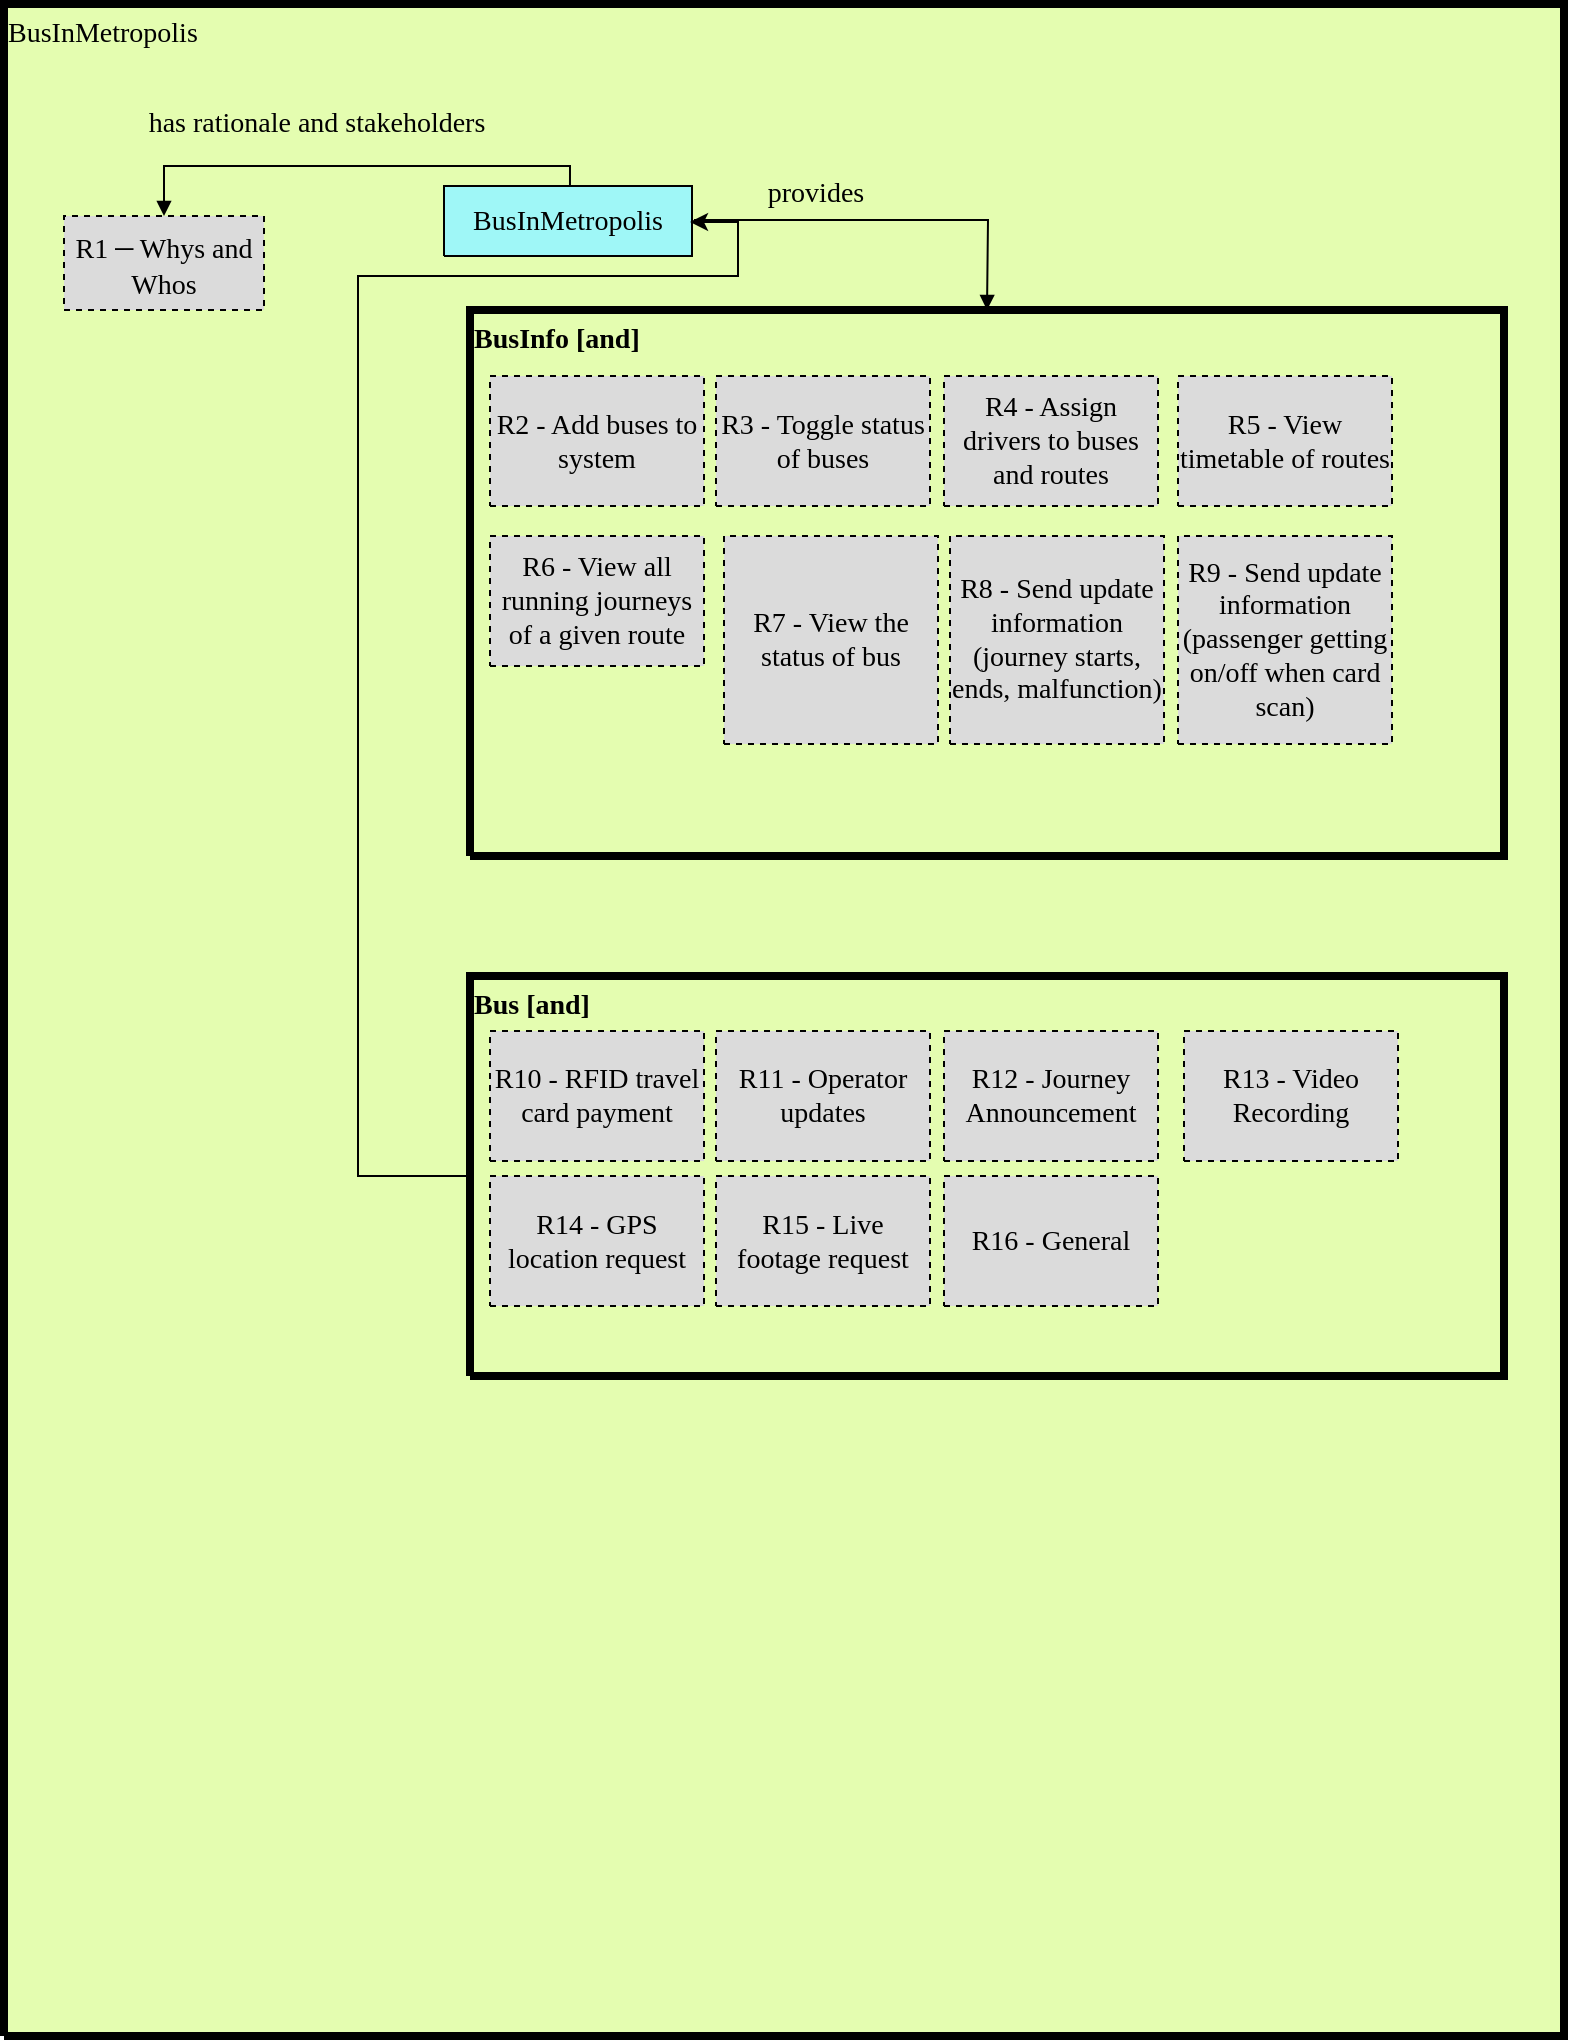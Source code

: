 <mxfile version="12.7.9" type="github" pages="10"><diagram id="QQnw0R_1CDw4XtWBeqcM" name="Overview"><mxGraphModel dx="1892" dy="1290" grid="1" gridSize="10" guides="1" tooltips="1" connect="1" arrows="1" fold="1" page="1" pageScale="1" pageWidth="827" pageHeight="1169" math="0" shadow="0"><root><mxCell id="0"/><mxCell id="1" parent="0"/><mxCell id="uF6Eo5S9P4kP6wU4TA38-1" value="&lt;p style=&quot;margin-left: 0 ; margin-right: 0 ; margin-top: 0px ; margin-bottom: 0px ; text-indent: 0 ; direction: ltr&quot;&gt;&lt;font style=&quot;font-size: 14px ; font-family: &amp;#34;lucida sans&amp;#34; ; color: #000000 ; direction: ltr ; letter-spacing: 0px ; line-height: 120% ; opacity: 1&quot;&gt;&lt;span style=&quot;text-align: center&quot;&gt;BusInMetropolis&lt;/span&gt;&lt;b&gt;&lt;br&gt;&lt;/b&gt;&lt;/font&gt;&lt;/p&gt;" style="verticalAlign=top;align=left;vsdxID=1;fillColor=#e4fdb0;gradientColor=none;shape=stencil(nZBLDoAgDERP0z3SIyjew0SURgSD+Lu9kMZoXLhwN9O+tukAlrNpJg1SzDH4QW/URgNYgZTkjA4UkwJUgGXng+6DX1zLfmoymdXo17xh5zmRJ6Q42BWCfc2oJfdAr+Yv+AP9Cb7OJ3H/2JG1HNGz/84klThPVCc=);strokeColor=#000000;strokeWidth=4;labelBackgroundColor=none;rounded=0;html=1;whiteSpace=wrap;" parent="1" vertex="1"><mxGeometry x="23" y="44" width="780" height="1016" as="geometry"/></mxCell><mxCell id="uF6Eo5S9P4kP6wU4TA38-2" value="&lt;p style=&quot;margin-left: 0 ; margin-right: 0 ; margin-top: 0px ; margin-bottom: 0px ; text-indent: 0 ; direction: ltr&quot;&gt;&lt;font style=&quot;font-size: 14px ; font-family: &amp;#34;lucida sans&amp;#34; ; color: #000000 ; direction: ltr ; letter-spacing: 0px ; line-height: 120% ; opacity: 1&quot;&gt;&lt;b&gt;BusInfo [and]&lt;/b&gt;&lt;/font&gt;&lt;/p&gt;" style="verticalAlign=top;align=left;vsdxID=9;fillColor=#e4fdb0;gradientColor=none;shape=stencil(nZBLDoAgDERP0z3SIyjew0SURgSD+Lu9kMZoXLhwN9O+tukAlrNpJg1SzDH4QW/URgNYgZTkjA4UkwJUgGXng+6DX1zLfmoymdXo17xh5zmRJ6Q42BWCfc2oJfdAr+Yv+AP9Cb7OJ3H/2JG1HNGz/84klThPVCc=);strokeColor=#000000;strokeWidth=4;labelBackgroundColor=none;rounded=0;html=1;whiteSpace=wrap;" parent="1" vertex="1"><mxGeometry x="256" y="197" width="517" height="273" as="geometry"/></mxCell><mxCell id="uF6Eo5S9P4kP6wU4TA38-3" value="&lt;font style=&quot;font-size: 14px ; font-family: &amp;#34;lucida sans&amp;#34; ; color: #000000 ; direction: ltr ; letter-spacing: 0px ; line-height: 120% ; opacity: 1&quot;&gt;BusInMetropolis&lt;br&gt;&lt;/font&gt;" style="verticalAlign=middle;align=center;vsdxID=2;fillColor=#9ff7f7;gradientColor=none;shape=stencil(nZBLDoAgDERP0z3SIyjew0SURgSD+Lu9kMZoXLhwN9O+tukAlrNpJg1SzDH4QW/URgNYgZTkjA4UkwJUgGXng+6DX1zLfmoymdXo17xh5zmRJ6Q42BWCfc2oJfdAr+Yv+AP9Cb7OJ3H/2JG1HNGz/84klThPVCc=);strokeColor=#000000;labelBackgroundColor=none;rounded=0;html=1;whiteSpace=wrap;" parent="1" vertex="1"><mxGeometry x="243" y="135" width="124" height="35" as="geometry"/></mxCell><mxCell id="uF6Eo5S9P4kP6wU4TA38-7" value="&lt;font style=&quot;font-size:14px;font-family:Lucida Sans;color:#000000;direction:ltr;letter-spacing:0px;line-height:120%;opacity:1&quot;&gt;provides&lt;br/&gt;&lt;/font&gt;" style="verticalAlign=middle;align=center;vsdxID=10;fillColor=none;gradientColor=none;shape=stencil(nZBLDoAgDERP0z3SIyjew0SURgSD+Lu9kMZoXLhwN9O+tukAlrNpJg1SzDH4QW/URgNYgZTkjA4UkwJUgGXng+6DX1zLfmoymdXo17xh5zmRJ6Q42BWCfc2oJfdAr+Yv+AP9Cb7OJ3H/2JG1HNGz/84klThPVCc=);strokeColor=none;labelBackgroundColor=none;rounded=0;html=1;whiteSpace=wrap;" parent="1" vertex="1"><mxGeometry x="379" y="130" width="100" height="17" as="geometry"/></mxCell><mxCell id="uF6Eo5S9P4kP6wU4TA38-12" value="&lt;font style=&quot;font-size:14px;font-family:Lucida Sans;color:#000000;direction:ltr;letter-spacing:0px;line-height:120%;opacity:1&quot;&gt;R1 &lt;/font&gt;&lt;font style=&quot;font-size:18px;font-family:Lucida Sans;color:#000000;direction:ltr;letter-spacing:0px;line-height:120%;opacity:1&quot;&gt;–&lt;/font&gt;&lt;font style=&quot;font-size:14px;font-family:Lucida Sans;color:#000000;direction:ltr;letter-spacing:0px;line-height:120%;opacity:1&quot;&gt; Whys and Whos&lt;br/&gt;&lt;/font&gt;" style="verticalAlign=middle;align=center;vsdxID=17;fillColor=#dbdbdb;gradientColor=none;shape=stencil(nZBLDoAgDERP0z3SIyjew0SURgSD+Lu9kMZoXLhwN9O+tukAlrNpJg1SzDH4QW/URgNYgZTkjA4UkwJUgGXng+6DX1zLfmoymdXo17xh5zmRJ6Q42BWCfc2oJfdAr+Yv+AP9Cb7OJ3H/2JG1HNGz/84klThPVCc=);dashed=1;strokeColor=#000000;labelBackgroundColor=none;rounded=0;html=1;whiteSpace=wrap;" parent="1" vertex="1"><mxGeometry x="53" y="150" width="100" height="47" as="geometry"/></mxCell><mxCell id="uF6Eo5S9P4kP6wU4TA38-13" value="&lt;font style=&quot;font-size:14px;font-family:Lucida Sans;color:#000000;direction:ltr;letter-spacing:0px;line-height:120%;opacity:1&quot;&gt;has rationale and stakeholders&lt;br/&gt;&lt;/font&gt;" style="verticalAlign=middle;align=center;vsdxID=19;fillColor=none;gradientColor=none;shape=stencil(nZBLDoAgDERP0z3SIyjew0SURgSD+Lu9kMZoXLhwN9O+tukAlrNpJg1SzDH4QW/URgNYgZTkjA4UkwJUgGXng+6DX1zLfmoymdXo17xh5zmRJ6Q42BWCfc2oJfdAr+Yv+AP9Cb7OJ3H/2JG1HNGz/84klThPVCc=);strokeColor=none;labelBackgroundColor=none;rounded=0;html=1;whiteSpace=wrap;" parent="1" vertex="1"><mxGeometry x="74" y="95" width="211" height="17" as="geometry"/></mxCell><mxCell id="uF6Eo5S9P4kP6wU4TA38-15" value="" style="vsdxID=8;edgeStyle=none;startArrow=none;endArrow=block;startSize=5;endSize=5;strokeColor=#000000;spacingTop=0;spacingBottom=0;spacingLeft=0;spacingRight=0;verticalAlign=middle;html=1;labelBackgroundColor=#ffffff;rounded=0;align=center;exitX=1.008;exitY=0.486;exitDx=0;exitDy=0;exitPerimeter=0;entryX=0.5;entryY=0;entryDx=0;entryDy=0;entryPerimeter=0;" parent="1" source="uF6Eo5S9P4kP6wU4TA38-3" target="uF6Eo5S9P4kP6wU4TA38-2" edge="1"><mxGeometry relative="1" as="geometry"><mxPoint as="offset"/><Array as="points"><mxPoint x="515" y="152"/></Array></mxGeometry></mxCell><mxCell id="uF6Eo5S9P4kP6wU4TA38-16" parent="1" vertex="1"><mxGeometry x="219" y="152" as="geometry"/></mxCell><mxCell id="uF6Eo5S9P4kP6wU4TA38-18" value="" style="vsdxID=18;edgeStyle=none;startArrow=none;endArrow=block;startSize=5;endSize=5;strokeColor=#000000;spacingTop=0;spacingBottom=0;spacingLeft=0;spacingRight=0;verticalAlign=middle;html=1;labelBackgroundColor=#ffffff;rounded=0;align=center;exitX=0.508;exitY=0;exitDx=0;exitDy=0;exitPerimeter=0;entryX=0.5;entryY=0;entryDx=0;entryDy=0;entryPerimeter=0;" parent="1" source="uF6Eo5S9P4kP6wU4TA38-3" target="uF6Eo5S9P4kP6wU4TA38-12" edge="1"><mxGeometry relative="1" as="geometry"><mxPoint x="-1" as="offset"/><Array as="points"><mxPoint x="306" y="125"/><mxPoint x="103" y="125"/></Array></mxGeometry></mxCell><mxCell id="zypHQEzICF0eIdlPIR87-1" style="edgeStyle=orthogonalEdgeStyle;rounded=0;orthogonalLoop=1;jettySize=auto;html=1;entryX=0.992;entryY=0.514;entryDx=0;entryDy=0;entryPerimeter=0;" edge="1" parent="1" source="Zu9sKvDthpYVdea4FmNy-1" target="uF6Eo5S9P4kP6wU4TA38-3"><mxGeometry relative="1" as="geometry"><Array as="points"><mxPoint x="200" y="630"/><mxPoint x="200" y="180"/><mxPoint x="390" y="180"/><mxPoint x="390" y="153"/></Array></mxGeometry></mxCell><mxCell id="Zu9sKvDthpYVdea4FmNy-1" value="&lt;p style=&quot;margin-left: 0 ; margin-right: 0 ; margin-top: 0px ; margin-bottom: 0px ; text-indent: 0 ; direction: ltr&quot;&gt;&lt;font style=&quot;font-size: 14px ; font-family: &amp;#34;lucida sans&amp;#34; ; color: #000000 ; direction: ltr ; letter-spacing: 0px ; line-height: 120% ; opacity: 1&quot;&gt;&lt;b&gt;Bus [and]&lt;/b&gt;&lt;/font&gt;&lt;/p&gt;" style="verticalAlign=top;align=left;vsdxID=9;fillColor=#e4fdb0;gradientColor=none;shape=stencil(nZBLDoAgDERP0z3SIyjew0SURgSD+Lu9kMZoXLhwN9O+tukAlrNpJg1SzDH4QW/URgNYgZTkjA4UkwJUgGXng+6DX1zLfmoymdXo17xh5zmRJ6Q42BWCfc2oJfdAr+Yv+AP9Cb7OJ3H/2JG1HNGz/84klThPVCc=);strokeColor=#000000;strokeWidth=4;labelBackgroundColor=none;rounded=0;html=1;whiteSpace=wrap;" parent="1" vertex="1"><mxGeometry x="256" y="530" width="517" height="200" as="geometry"/></mxCell><mxCell id="Zu9sKvDthpYVdea4FmNy-2" value="&lt;font style=&quot;font-size: 14px ; font-family: &amp;#34;lucida sans&amp;#34; ; color: #000000 ; direction: ltr ; letter-spacing: 0px ; line-height: 120% ; opacity: 1&quot;&gt;R10 - RFID travel card payment&lt;br&gt;&lt;/font&gt;" style="verticalAlign=middle;align=center;vsdxID=7;fillColor=#dbdbdb;gradientColor=none;shape=stencil(nZBLDoAgDERP0z3SIyjew0SURgSD+Lu9kMZoXLhwN9O+tukAlrNpJg1SzDH4QW/URgNYgZTkjA4UkwJUgGXng+6DX1zLfmoymdXo17xh5zmRJ6Q42BWCfc2oJfdAr+Yv+AP9Cb7OJ3H/2JG1HNGz/84klThPVCc=);dashed=1;strokeColor=#000000;labelBackgroundColor=none;rounded=0;html=1;whiteSpace=wrap;" parent="1" vertex="1"><mxGeometry x="266" y="557.5" width="107" height="65" as="geometry"/></mxCell><mxCell id="Zu9sKvDthpYVdea4FmNy-3" value="&lt;font style=&quot;font-size: 14px ; font-family: &amp;#34;lucida sans&amp;#34; ; color: #000000 ; direction: ltr ; letter-spacing: 0px ; line-height: 120% ; opacity: 1&quot;&gt;R11 - Operator updates&lt;br&gt;&lt;/font&gt;" style="verticalAlign=middle;align=center;vsdxID=7;fillColor=#dbdbdb;gradientColor=none;shape=stencil(nZBLDoAgDERP0z3SIyjew0SURgSD+Lu9kMZoXLhwN9O+tukAlrNpJg1SzDH4QW/URgNYgZTkjA4UkwJUgGXng+6DX1zLfmoymdXo17xh5zmRJ6Q42BWCfc2oJfdAr+Yv+AP9Cb7OJ3H/2JG1HNGz/84klThPVCc=);dashed=1;strokeColor=#000000;labelBackgroundColor=none;rounded=0;html=1;whiteSpace=wrap;" parent="1" vertex="1"><mxGeometry x="379" y="557.5" width="107" height="65" as="geometry"/></mxCell><mxCell id="Zu9sKvDthpYVdea4FmNy-4" value="&lt;font style=&quot;font-size: 14px ; font-family: &amp;#34;lucida sans&amp;#34; ; color: #000000 ; direction: ltr ; letter-spacing: 0px ; line-height: 120% ; opacity: 1&quot;&gt;R12 - Journey Announcement&lt;br&gt;&lt;/font&gt;" style="verticalAlign=middle;align=center;vsdxID=7;fillColor=#dbdbdb;gradientColor=none;shape=stencil(nZBLDoAgDERP0z3SIyjew0SURgSD+Lu9kMZoXLhwN9O+tukAlrNpJg1SzDH4QW/URgNYgZTkjA4UkwJUgGXng+6DX1zLfmoymdXo17xh5zmRJ6Q42BWCfc2oJfdAr+Yv+AP9Cb7OJ3H/2JG1HNGz/84klThPVCc=);dashed=1;strokeColor=#000000;labelBackgroundColor=none;rounded=0;html=1;whiteSpace=wrap;" parent="1" vertex="1"><mxGeometry x="493" y="557.5" width="107" height="65" as="geometry"/></mxCell><mxCell id="Zu9sKvDthpYVdea4FmNy-5" value="&lt;font style=&quot;font-size: 14px ; font-family: &amp;#34;lucida sans&amp;#34; ; color: #000000 ; direction: ltr ; letter-spacing: 0px ; line-height: 120% ; opacity: 1&quot;&gt;R13 - Video Recording&lt;br&gt;&lt;/font&gt;" style="verticalAlign=middle;align=center;vsdxID=7;fillColor=#dbdbdb;gradientColor=none;shape=stencil(nZBLDoAgDERP0z3SIyjew0SURgSD+Lu9kMZoXLhwN9O+tukAlrNpJg1SzDH4QW/URgNYgZTkjA4UkwJUgGXng+6DX1zLfmoymdXo17xh5zmRJ6Q42BWCfc2oJfdAr+Yv+AP9Cb7OJ3H/2JG1HNGz/84klThPVCc=);dashed=1;strokeColor=#000000;labelBackgroundColor=none;rounded=0;html=1;whiteSpace=wrap;" parent="1" vertex="1"><mxGeometry x="613" y="557.5" width="107" height="65" as="geometry"/></mxCell><mxCell id="Zu9sKvDthpYVdea4FmNy-6" value="&lt;font style=&quot;font-size: 14px ; font-family: &amp;#34;lucida sans&amp;#34; ; color: #000000 ; direction: ltr ; letter-spacing: 0px ; line-height: 120% ; opacity: 1&quot;&gt;R14 - GPS location request&lt;br&gt;&lt;/font&gt;" style="verticalAlign=middle;align=center;vsdxID=7;fillColor=#dbdbdb;gradientColor=none;shape=stencil(nZBLDoAgDERP0z3SIyjew0SURgSD+Lu9kMZoXLhwN9O+tukAlrNpJg1SzDH4QW/URgNYgZTkjA4UkwJUgGXng+6DX1zLfmoymdXo17xh5zmRJ6Q42BWCfc2oJfdAr+Yv+AP9Cb7OJ3H/2JG1HNGz/84klThPVCc=);dashed=1;strokeColor=#000000;labelBackgroundColor=none;rounded=0;html=1;whiteSpace=wrap;" parent="1" vertex="1"><mxGeometry x="266" y="630" width="107" height="65" as="geometry"/></mxCell><mxCell id="Zu9sKvDthpYVdea4FmNy-7" value="&lt;font style=&quot;font-size: 14px ; font-family: &amp;#34;lucida sans&amp;#34; ; color: #000000 ; direction: ltr ; letter-spacing: 0px ; line-height: 120% ; opacity: 1&quot;&gt;R15 - Live footage request&lt;br&gt;&lt;/font&gt;" style="verticalAlign=middle;align=center;vsdxID=7;fillColor=#dbdbdb;gradientColor=none;shape=stencil(nZBLDoAgDERP0z3SIyjew0SURgSD+Lu9kMZoXLhwN9O+tukAlrNpJg1SzDH4QW/URgNYgZTkjA4UkwJUgGXng+6DX1zLfmoymdXo17xh5zmRJ6Q42BWCfc2oJfdAr+Yv+AP9Cb7OJ3H/2JG1HNGz/84klThPVCc=);dashed=1;strokeColor=#000000;labelBackgroundColor=none;rounded=0;html=1;whiteSpace=wrap;" parent="1" vertex="1"><mxGeometry x="379" y="630" width="107" height="65" as="geometry"/></mxCell><mxCell id="joX2xTL5Aey5aDspJBR6-1" value="&lt;font style=&quot;font-size: 14px ; font-family: &amp;#34;lucida sans&amp;#34; ; color: #000000 ; direction: ltr ; letter-spacing: 0px ; line-height: 120% ; opacity: 1&quot;&gt;R2 - Add buses to system&lt;br&gt;&lt;/font&gt;" style="verticalAlign=middle;align=center;vsdxID=7;fillColor=#dbdbdb;gradientColor=none;shape=stencil(nZBLDoAgDERP0z3SIyjew0SURgSD+Lu9kMZoXLhwN9O+tukAlrNpJg1SzDH4QW/URgNYgZTkjA4UkwJUgGXng+6DX1zLfmoymdXo17xh5zmRJ6Q42BWCfc2oJfdAr+Yv+AP9Cb7OJ3H/2JG1HNGz/84klThPVCc=);dashed=1;strokeColor=#000000;labelBackgroundColor=none;rounded=0;html=1;whiteSpace=wrap;" parent="1" vertex="1"><mxGeometry x="266" y="230" width="107" height="65" as="geometry"/></mxCell><mxCell id="joX2xTL5Aey5aDspJBR6-2" value="&lt;font style=&quot;font-size: 14px ; font-family: &amp;#34;lucida sans&amp;#34; ; color: #000000 ; direction: ltr ; letter-spacing: 0px ; line-height: 120% ; opacity: 1&quot;&gt;R3 - Toggle status of buses&lt;br&gt;&lt;/font&gt;" style="verticalAlign=middle;align=center;vsdxID=7;fillColor=#dbdbdb;gradientColor=none;shape=stencil(nZBLDoAgDERP0z3SIyjew0SURgSD+Lu9kMZoXLhwN9O+tukAlrNpJg1SzDH4QW/URgNYgZTkjA4UkwJUgGXng+6DX1zLfmoymdXo17xh5zmRJ6Q42BWCfc2oJfdAr+Yv+AP9Cb7OJ3H/2JG1HNGz/84klThPVCc=);dashed=1;strokeColor=#000000;labelBackgroundColor=none;rounded=0;html=1;whiteSpace=wrap;" parent="1" vertex="1"><mxGeometry x="379" y="230" width="107" height="65" as="geometry"/></mxCell><mxCell id="joX2xTL5Aey5aDspJBR6-3" value="&lt;font style=&quot;font-size: 14px ; font-family: &amp;#34;lucida sans&amp;#34; ; color: #000000 ; direction: ltr ; letter-spacing: 0px ; line-height: 120% ; opacity: 1&quot;&gt;R4 - Assign drivers to buses and routes&lt;br&gt;&lt;/font&gt;" style="verticalAlign=middle;align=center;vsdxID=7;fillColor=#dbdbdb;gradientColor=none;shape=stencil(nZBLDoAgDERP0z3SIyjew0SURgSD+Lu9kMZoXLhwN9O+tukAlrNpJg1SzDH4QW/URgNYgZTkjA4UkwJUgGXng+6DX1zLfmoymdXo17xh5zmRJ6Q42BWCfc2oJfdAr+Yv+AP9Cb7OJ3H/2JG1HNGz/84klThPVCc=);dashed=1;strokeColor=#000000;labelBackgroundColor=none;rounded=0;html=1;whiteSpace=wrap;" parent="1" vertex="1"><mxGeometry x="493" y="230" width="107" height="65" as="geometry"/></mxCell><mxCell id="joX2xTL5Aey5aDspJBR6-4" value="&lt;font style=&quot;font-size: 14px ; font-family: &amp;#34;lucida sans&amp;#34; ; color: #000000 ; direction: ltr ; letter-spacing: 0px ; line-height: 120% ; opacity: 1&quot;&gt;R5 - View timetable of routes&lt;br&gt;&lt;/font&gt;" style="verticalAlign=middle;align=center;vsdxID=7;fillColor=#dbdbdb;gradientColor=none;shape=stencil(nZBLDoAgDERP0z3SIyjew0SURgSD+Lu9kMZoXLhwN9O+tukAlrNpJg1SzDH4QW/URgNYgZTkjA4UkwJUgGXng+6DX1zLfmoymdXo17xh5zmRJ6Q42BWCfc2oJfdAr+Yv+AP9Cb7OJ3H/2JG1HNGz/84klThPVCc=);dashed=1;strokeColor=#000000;labelBackgroundColor=none;rounded=0;html=1;whiteSpace=wrap;" parent="1" vertex="1"><mxGeometry x="610" y="230" width="107" height="65" as="geometry"/></mxCell><mxCell id="joX2xTL5Aey5aDspJBR6-6" value="&lt;font style=&quot;font-size: 14px ; font-family: &amp;#34;lucida sans&amp;#34; ; color: #000000 ; direction: ltr ; letter-spacing: 0px ; line-height: 120% ; opacity: 1&quot;&gt;R7&amp;nbsp;- View the status of bus&lt;br&gt;&lt;/font&gt;" style="verticalAlign=middle;align=center;vsdxID=7;fillColor=#dbdbdb;gradientColor=none;shape=stencil(nZBLDoAgDERP0z3SIyjew0SURgSD+Lu9kMZoXLhwN9O+tukAlrNpJg1SzDH4QW/URgNYgZTkjA4UkwJUgGXng+6DX1zLfmoymdXo17xh5zmRJ6Q42BWCfc2oJfdAr+Yv+AP9Cb7OJ3H/2JG1HNGz/84klThPVCc=);dashed=1;strokeColor=#000000;labelBackgroundColor=none;rounded=0;html=1;whiteSpace=wrap;" parent="1" vertex="1"><mxGeometry x="383" y="310" width="107" height="104" as="geometry"/></mxCell><mxCell id="joX2xTL5Aey5aDspJBR6-7" value="&lt;font style=&quot;font-size: 14px ; font-family: &amp;#34;lucida sans&amp;#34; ; color: #000000 ; direction: ltr ; letter-spacing: 0px ; line-height: 120% ; opacity: 1&quot;&gt;R8 - Send update information (journey starts, ends, malfunction)&lt;br&gt;&lt;/font&gt;" style="verticalAlign=middle;align=center;vsdxID=7;fillColor=#dbdbdb;gradientColor=none;shape=stencil(nZBLDoAgDERP0z3SIyjew0SURgSD+Lu9kMZoXLhwN9O+tukAlrNpJg1SzDH4QW/URgNYgZTkjA4UkwJUgGXng+6DX1zLfmoymdXo17xh5zmRJ6Q42BWCfc2oJfdAr+Yv+AP9Cb7OJ3H/2JG1HNGz/84klThPVCc=);dashed=1;strokeColor=#000000;labelBackgroundColor=none;rounded=0;html=1;whiteSpace=wrap;" parent="1" vertex="1"><mxGeometry x="496" y="310" width="107" height="104" as="geometry"/></mxCell><mxCell id="joX2xTL5Aey5aDspJBR6-8" value="&lt;font style=&quot;font-size: 14px ; font-family: &amp;#34;lucida sans&amp;#34; ; color: #000000 ; direction: ltr ; letter-spacing: 0px ; line-height: 120% ; opacity: 1&quot;&gt;R9 - Send update information (passenger getting on/off when card scan)&lt;br&gt;&lt;/font&gt;" style="verticalAlign=middle;align=center;vsdxID=7;fillColor=#dbdbdb;gradientColor=none;shape=stencil(nZBLDoAgDERP0z3SIyjew0SURgSD+Lu9kMZoXLhwN9O+tukAlrNpJg1SzDH4QW/URgNYgZTkjA4UkwJUgGXng+6DX1zLfmoymdXo17xh5zmRJ6Q42BWCfc2oJfdAr+Yv+AP9Cb7OJ3H/2JG1HNGz/84klThPVCc=);dashed=1;strokeColor=#000000;labelBackgroundColor=none;rounded=0;html=1;whiteSpace=wrap;" parent="1" vertex="1"><mxGeometry x="610" y="310" width="107" height="104" as="geometry"/></mxCell><mxCell id="x793O0A7JSxeEPTHYsVM-1" value="&lt;font style=&quot;font-size: 14px ; font-family: &amp;#34;lucida sans&amp;#34; ; color: #000000 ; direction: ltr ; letter-spacing: 0px ; line-height: 120% ; opacity: 1&quot;&gt;R6 - View all running journeys of a given route&lt;br&gt;&lt;/font&gt;" style="verticalAlign=middle;align=center;vsdxID=7;fillColor=#dbdbdb;gradientColor=none;shape=stencil(nZBLDoAgDERP0z3SIyjew0SURgSD+Lu9kMZoXLhwN9O+tukAlrNpJg1SzDH4QW/URgNYgZTkjA4UkwJUgGXng+6DX1zLfmoymdXo17xh5zmRJ6Q42BWCfc2oJfdAr+Yv+AP9Cb7OJ3H/2JG1HNGz/84klThPVCc=);dashed=1;strokeColor=#000000;labelBackgroundColor=none;rounded=0;html=1;whiteSpace=wrap;" parent="1" vertex="1"><mxGeometry x="266" y="310" width="107" height="65" as="geometry"/></mxCell><mxCell id="6BGmcFaS1xJ9AnRs_cNf-1" value="&lt;font style=&quot;font-size: 14px ; font-family: &amp;#34;lucida sans&amp;#34; ; color: #000000 ; direction: ltr ; letter-spacing: 0px ; line-height: 120% ; opacity: 1&quot;&gt;R16 - General&lt;br&gt;&lt;/font&gt;" style="verticalAlign=middle;align=center;vsdxID=7;fillColor=#dbdbdb;gradientColor=none;shape=stencil(nZBLDoAgDERP0z3SIyjew0SURgSD+Lu9kMZoXLhwN9O+tukAlrNpJg1SzDH4QW/URgNYgZTkjA4UkwJUgGXng+6DX1zLfmoymdXo17xh5zmRJ6Q42BWCfc2oJfdAr+Yv+AP9Cb7OJ3H/2JG1HNGz/84klThPVCc=);dashed=1;strokeColor=#000000;labelBackgroundColor=none;rounded=0;html=1;whiteSpace=wrap;" parent="1" vertex="1"><mxGeometry x="493" y="630" width="107" height="65" as="geometry"/></mxCell></root></mxGraphModel></diagram><diagram id="34jaJjIzIci4-U7drNlG" name="R1"><mxGraphModel dx="946" dy="596" grid="1" gridSize="10" guides="1" tooltips="1" connect="1" arrows="1" fold="1" page="1" pageScale="1" pageWidth="827" pageHeight="1169" math="0" shadow="0"><root><mxCell id="UCfj1DtLEE90rak8vcOK-0"/><mxCell id="UCfj1DtLEE90rak8vcOK-1" parent="UCfj1DtLEE90rak8vcOK-0"/><mxCell id="UCfj1DtLEE90rak8vcOK-2" value="&lt;p style=&quot;align:left;margin-left:0;margin-right:0;margin-top:0px;margin-bottom:0px;text-indent:0;valign:top;direction:ltr;&quot;&gt;&lt;font style=&quot;font-size:14px;font-family:Lucida Sans;color:#000000;direction:ltr;letter-spacing:0px;line-height:120%;opacity:1&quot;&gt;&lt;b&gt;R1 &lt;/b&gt;&lt;/font&gt;&lt;font style=&quot;font-size:14px;font-family:Lucida Sans;color:#000000;direction:ltr;letter-spacing:0px;line-height:120%;opacity:1&quot;&gt;&lt;b&gt;–&lt;/b&gt;&lt;/font&gt;&lt;font style=&quot;font-size:14px;font-family:Lucida Sans;color:#000000;direction:ltr;letter-spacing:0px;line-height:120%;opacity:1&quot;&gt;&lt;b&gt; Whys and whos [and]&lt;/b&gt;&lt;/font&gt;&lt;font style=&quot;font-size:14px;font-family:Lucida Sans;color:#000000;direction:ltr;letter-spacing:0px;line-height:120%;opacity:1&quot;&gt;&lt;b&gt;&lt;br/&gt;&lt;/b&gt;&lt;/font&gt;&lt;/p&gt;" style="verticalAlign=top;align=left;vsdxID=15;fillColor=#e4fdb0;gradientColor=none;shape=stencil(nZBLDoAgDERP0z3SIyjew0SURgSD+Lu9kMZoXLhwN9O+tukAlrNpJg1SzDH4QW/URgNYgZTkjA4UkwJUgGXng+6DX1zLfmoymdXo17xh5zmRJ6Q42BWCfc2oJfdAr+Yv+AP9Cb7OJ3H/2JG1HNGz/84klThPVCc=);strokeColor=#000000;strokeWidth=4;labelBackgroundColor=none;rounded=0;html=1;whiteSpace=wrap;" parent="UCfj1DtLEE90rak8vcOK-1" vertex="1"><mxGeometry x="112" y="140" width="548" height="400" as="geometry"/></mxCell><mxCell id="UCfj1DtLEE90rak8vcOK-3" value="&lt;p style=&quot;align:left;margin-left:0;margin-right:0;margin-top:0px;margin-bottom:0px;text-indent:0;valign:top;direction:ltr;&quot;&gt;&lt;font style=&quot;font-size:14px;font-family:Lucida Sans;color:#000000;direction:ltr;letter-spacing:0px;line-height:120%;opacity:1&quot;&gt;&lt;b&gt;Whys [and]&lt;/b&gt;&lt;/font&gt;&lt;font style=&quot;font-size:14px;font-family:Lucida Sans;color:#000000;direction:ltr;letter-spacing:0px;line-height:120%;opacity:1&quot;&gt;&lt;b&gt;&lt;br/&gt;&lt;/b&gt;&lt;/font&gt;&lt;/p&gt;" style="verticalAlign=top;align=left;vsdxID=10;fillColor=#e4fdb0;gradientColor=none;shape=stencil(nZBLDoAgDERP0z3SIyjew0SURgSD+Lu9kMZoXLhwN9O+tukAlrNpJg1SzDH4QW/URgNYgZTkjA4UkwJUgGXng+6DX1zLfmoymdXo17xh5zmRJ6Q42BWCfc2oJfdAr+Yv+AP9Cb7OJ3H/2JG1HNGz/84klThPVCc=);strokeColor=#000000;strokeWidth=4;labelBackgroundColor=none;rounded=0;html=1;whiteSpace=wrap;" parent="UCfj1DtLEE90rak8vcOK-1" vertex="1"><mxGeometry x="129" y="191" width="262" height="321" as="geometry"/></mxCell><mxCell id="UCfj1DtLEE90rak8vcOK-4" value="&lt;font style=&quot;font-size: 14px ; font-family: &amp;#34;lucida sans&amp;#34; ; color: #000000 ; direction: ltr ; letter-spacing: 0px ; line-height: 120% ; opacity: 1&quot;&gt;To improve bus service to update times and locations for bus stops along the route&lt;br&gt;&lt;/font&gt;" style="verticalAlign=middle;align=center;vsdxID=11;fillColor=#9ff7f7;gradientColor=none;shape=stencil(nZBLDoAgDERP0z3SIyjew0SURgSD+Lu9kMZoXLhwN9O+tukAlrNpJg1SzDH4QW/URgNYgZTkjA4UkwJUgGXng+6DX1zLfmoymdXo17xh5zmRJ6Q42BWCfc2oJfdAr+Yv+AP9Cb7OJ3H/2JG1HNGz/84klThPVCc=);strokeColor=#000000;labelBackgroundColor=none;rounded=0;html=1;whiteSpace=wrap;" parent="UCfj1DtLEE90rak8vcOK-1" vertex="1"><mxGeometry x="150" y="221" width="225" height="72" as="geometry"/></mxCell><mxCell id="UCfj1DtLEE90rak8vcOK-5" value="&lt;font style=&quot;font-size: 14px ; font-family: &amp;#34;lucida sans&amp;#34; ; color: #000000 ; direction: ltr ; letter-spacing: 0px ; line-height: 120% ; opacity: 1&quot;&gt;So ensure security for all parties involved in using the bus&lt;br&gt;&lt;/font&gt;" style="verticalAlign=middle;align=center;vsdxID=12;fillColor=#9ff7f7;gradientColor=none;shape=stencil(nZBLDoAgDERP0z3SIyjew0SURgSD+Lu9kMZoXLhwN9O+tukAlrNpJg1SzDH4QW/URgNYgZTkjA4UkwJUgGXng+6DX1zLfmoymdXo17xh5zmRJ6Q42BWCfc2oJfdAr+Yv+AP9Cb7OJ3H/2JG1HNGz/84klThPVCc=);strokeColor=#000000;labelBackgroundColor=none;rounded=0;html=1;whiteSpace=wrap;" parent="UCfj1DtLEE90rak8vcOK-1" vertex="1"><mxGeometry x="151" y="301" width="168" height="72" as="geometry"/></mxCell><mxCell id="UCfj1DtLEE90rak8vcOK-7" value="&lt;p style=&quot;align:left;margin-left:0;margin-right:0;margin-top:0px;margin-bottom:0px;text-indent:0;valign:top;direction:ltr;&quot;&gt;&lt;font style=&quot;font-size:14px;font-family:Lucida Sans;color:#000000;direction:ltr;letter-spacing:0px;line-height:120%;opacity:1&quot;&gt;&lt;b&gt;Whos [and]&lt;/b&gt;&lt;/font&gt;&lt;font style=&quot;font-size:14px;font-family:Lucida Sans;color:#000000;direction:ltr;letter-spacing:0px;line-height:120%;opacity:1&quot;&gt;&lt;b&gt;&lt;br/&gt;&lt;/b&gt;&lt;/font&gt;&lt;/p&gt;" style="verticalAlign=top;align=left;vsdxID=16;fillColor=#e4fdb0;gradientColor=none;shape=stencil(nZBLDoAgDERP0z3SIyjew0SURgSD+Lu9kMZoXLhwN9O+tukAlrNpJg1SzDH4QW/URgNYgZTkjA4UkwJUgGXng+6DX1zLfmoymdXo17xh5zmRJ6Q42BWCfc2oJfdAr+Yv+AP9Cb7OJ3H/2JG1HNGz/84klThPVCc=);strokeColor=#000000;strokeWidth=4;labelBackgroundColor=none;rounded=0;html=1;whiteSpace=wrap;" parent="UCfj1DtLEE90rak8vcOK-1" vertex="1"><mxGeometry x="406" y="191" width="225" height="321" as="geometry"/></mxCell><mxCell id="UCfj1DtLEE90rak8vcOK-8" value="&lt;font style=&quot;font-size: 14px ; font-family: &amp;#34;lucida sans&amp;#34; ; color: #000000 ; direction: ltr ; letter-spacing: 0px ; line-height: 120% ; opacity: 1&quot;&gt;customers who use the bus&lt;br&gt;&lt;/font&gt;" style="verticalAlign=middle;align=center;vsdxID=17;fillColor=#9ff7f7;gradientColor=none;shape=stencil(nZBLDoAgDERP0z3SIyjew0SURgSD+Lu9kMZoXLhwN9O+tukAlrNpJg1SzDH4QW/URgNYgZTkjA4UkwJUgGXng+6DX1zLfmoymdXo17xh5zmRJ6Q42BWCfc2oJfdAr+Yv+AP9Cb7OJ3H/2JG1HNGz/84klThPVCc=);strokeColor=#000000;labelBackgroundColor=none;rounded=0;html=1;whiteSpace=wrap;" parent="UCfj1DtLEE90rak8vcOK-1" vertex="1"><mxGeometry x="420" y="227" width="192" height="88" as="geometry"/></mxCell><mxCell id="UCfj1DtLEE90rak8vcOK-9" value="&lt;font style=&quot;font-size: 14px ; font-family: &amp;#34;lucida sans&amp;#34; ; color: #000000 ; direction: ltr ; letter-spacing: 0px ; line-height: 120% ; opacity: 1&quot;&gt;bus operators who drive the bus&lt;br&gt;&lt;/font&gt;" style="verticalAlign=middle;align=center;vsdxID=18;fillColor=#9ff7f7;gradientColor=none;shape=stencil(nZBLDoAgDERP0z3SIyjew0SURgSD+Lu9kMZoXLhwN9O+tukAlrNpJg1SzDH4QW/URgNYgZTkjA4UkwJUgGXng+6DX1zLfmoymdXo17xh5zmRJ6Q42BWCfc2oJfdAr+Yv+AP9Cb7OJ3H/2JG1HNGz/84klThPVCc=);strokeColor=#000000;labelBackgroundColor=none;rounded=0;html=1;whiteSpace=wrap;" parent="UCfj1DtLEE90rak8vcOK-1" vertex="1"><mxGeometry x="420" y="326" width="192" height="56" as="geometry"/></mxCell><mxCell id="pWnnSNHlQc9vukUpQ_GF-0" value="&lt;font style=&quot;font-size: 14px ; font-family: &amp;#34;lucida sans&amp;#34; ; color: #000000 ; direction: ltr ; letter-spacing: 0px ; line-height: 120% ; opacity: 1&quot;&gt;administrators in the control centre&lt;br&gt;&lt;/font&gt;" style="verticalAlign=middle;align=center;vsdxID=18;fillColor=#9ff7f7;gradientColor=none;shape=stencil(nZBLDoAgDERP0z3SIyjew0SURgSD+Lu9kMZoXLhwN9O+tukAlrNpJg1SzDH4QW/URgNYgZTkjA4UkwJUgGXng+6DX1zLfmoymdXo17xh5zmRJ6Q42BWCfc2oJfdAr+Yv+AP9Cb7OJ3H/2JG1HNGz/84klThPVCc=);strokeColor=#000000;labelBackgroundColor=none;rounded=0;html=1;whiteSpace=wrap;" parent="UCfj1DtLEE90rak8vcOK-1" vertex="1"><mxGeometry x="420" y="400" width="192" height="56" as="geometry"/></mxCell></root></mxGraphModel></diagram><diagram id="gaKjTVYIC88flwhcWgM2" name="R2"><mxGraphModel dx="946" dy="596" grid="1" gridSize="10" guides="1" tooltips="1" connect="1" arrows="1" fold="1" page="1" pageScale="1" pageWidth="827" pageHeight="1169" math="0" shadow="0"><root><mxCell id="jhJx6zmsLhnmt3HOb2pq-0"/><mxCell id="jhJx6zmsLhnmt3HOb2pq-1" parent="jhJx6zmsLhnmt3HOb2pq-0"/><mxCell id="9g56aClEisrgreMNVBdK-1" value="&lt;p style=&quot;margin-left: 0 ; margin-right: 0 ; margin-top: 0px ; margin-bottom: 0px ; text-indent: 0 ; direction: ltr&quot;&gt;&lt;font style=&quot;font-size: 14px ; font-family: &amp;#34;lucida sans&amp;#34; ; color: #000000 ; direction: ltr ; letter-spacing: 0px ; line-height: 120% ; opacity: 1&quot;&gt;&lt;span style=&quot;text-align: center&quot;&gt;R2 - Add buses to system&lt;/span&gt;&lt;b&gt;&lt;br&gt;&lt;/b&gt;&lt;/font&gt;&lt;/p&gt;" style="verticalAlign=top;align=left;vsdxID=1;fillColor=#e4fdb0;gradientColor=none;shape=stencil(nZBLDoAgDERP0z3SIyjew0SURgSD+Lu9kMZoXLhwN9O+tukAlrNpJg1SzDH4QW/URgNYgZTkjA4UkwJUgGXng+6DX1zLfmoymdXo17xh5zmRJ6Q42BWCfc2oJfdAr+Yv+AP9Cb7OJ3H/2JG1HNGz/84klThPVCc=);strokeColor=#000000;strokeWidth=4;labelBackgroundColor=none;rounded=0;html=1;whiteSpace=wrap;" parent="jhJx6zmsLhnmt3HOb2pq-1" vertex="1"><mxGeometry x="33" y="54" width="780" height="540" as="geometry"/></mxCell><mxCell id="Ka8ijQLNMpSDS1MIKjTN-1" style="edgeStyle=orthogonalEdgeStyle;rounded=0;orthogonalLoop=1;jettySize=auto;html=1;" parent="jhJx6zmsLhnmt3HOb2pq-1" target="Ka8ijQLNMpSDS1MIKjTN-0" edge="1"><mxGeometry relative="1" as="geometry"><mxPoint x="103.5" y="155" as="sourcePoint"/></mxGeometry></mxCell><mxCell id="H1_XTQyMT1Z81Bo9aI8b-1" style="edgeStyle=orthogonalEdgeStyle;rounded=0;orthogonalLoop=1;jettySize=auto;html=1;" parent="jhJx6zmsLhnmt3HOb2pq-1" source="Ka8ijQLNMpSDS1MIKjTN-0" target="H1_XTQyMT1Z81Bo9aI8b-0" edge="1"><mxGeometry relative="1" as="geometry"/></mxCell><mxCell id="Ka8ijQLNMpSDS1MIKjTN-0" value="&lt;font style=&quot;font-size: 16px ; font-family: &amp;#34;lucida sans&amp;#34; ; color: #000000 ; direction: ltr ; letter-spacing: 0px ; line-height: 120% ; opacity: 1&quot;&gt;Add bus name&lt;br&gt;&lt;/font&gt;" style="verticalAlign=middle;align=center;vsdxID=3;fillColor=#7effff;gradientColor=none;shape=stencil(nZBLDoAgDERP0z3SIyjew0SURgSD+Lu9kMZoXLhwN9O+tukAlrNpJg1SzDH4QW/URgNYgZTkjA4UkwJUgGXng+6DX1zLfmoymdXo17xh5zmRJ6Q42BWCfc2oJfdAr+Yv+AP9Cb7OJ3H/2JG1HNGz/84klThPVCc=);strokeColor=#000000;labelBackgroundColor=none;rounded=0;html=1;whiteSpace=wrap;" parent="jhJx6zmsLhnmt3HOb2pq-1" vertex="1"><mxGeometry x="48" y="200" width="111" height="60" as="geometry"/></mxCell><mxCell id="H1_XTQyMT1Z81Bo9aI8b-0" value="&lt;font style=&quot;font-size: 16px ; font-family: &amp;#34;lucida sans&amp;#34; ; color: #000000 ; direction: ltr ; letter-spacing: 0px ; line-height: 120% ; opacity: 1&quot;&gt;Add bus identifier&lt;br&gt;&lt;/font&gt;" style="verticalAlign=middle;align=center;vsdxID=3;fillColor=#7effff;gradientColor=none;shape=stencil(nZBLDoAgDERP0z3SIyjew0SURgSD+Lu9kMZoXLhwN9O+tukAlrNpJg1SzDH4QW/URgNYgZTkjA4UkwJUgGXng+6DX1zLfmoymdXo17xh5zmRJ6Q42BWCfc2oJfdAr+Yv+AP9Cb7OJ3H/2JG1HNGz/84klThPVCc=);strokeColor=#000000;labelBackgroundColor=none;rounded=0;html=1;whiteSpace=wrap;" parent="jhJx6zmsLhnmt3HOb2pq-1" vertex="1"><mxGeometry x="250" y="200" width="111" height="60" as="geometry"/></mxCell><mxCell id="H1_XTQyMT1Z81Bo9aI8b-2" value="&lt;font style=&quot;font-size: 16px ; font-family: &amp;#34;lucida sans&amp;#34; ; color: #000000 ; direction: ltr ; letter-spacing: 0px ; line-height: 120% ; opacity: 1&quot;&gt;&lt;span style=&quot;font-size: 14px&quot;&gt;R2 - Add buses to system&lt;/span&gt;&lt;br&gt;&lt;/font&gt;" style="verticalAlign=middle;align=center;vsdxID=3;fillColor=#7effff;gradientColor=none;shape=stencil(nZBLDoAgDERP0z3SIyjew0SURgSD+Lu9kMZoXLhwN9O+tukAlrNpJg1SzDH4QW/URgNYgZTkjA4UkwJUgGXng+6DX1zLfmoymdXo17xh5zmRJ6Q42BWCfc2oJfdAr+Yv+AP9Cb7OJ3H/2JG1HNGz/84klThPVCc=);strokeColor=#000000;labelBackgroundColor=none;rounded=0;html=1;whiteSpace=wrap;" parent="jhJx6zmsLhnmt3HOb2pq-1" vertex="1"><mxGeometry x="48" y="100" width="111" height="60" as="geometry"/></mxCell><mxCell id="588MJPNUTXxwvebWQPVK-0" value="[And]" style="text;html=1;strokeColor=none;fillColor=none;align=center;verticalAlign=middle;whiteSpace=wrap;rounded=0;" parent="jhJx6zmsLhnmt3HOb2pq-1" vertex="1"><mxGeometry x="180" y="210" width="40" height="20" as="geometry"/></mxCell></root></mxGraphModel></diagram><diagram name="R3" id="25LNNYHm5dYsgE0v9sjA"><mxGraphModel dx="946" dy="596" grid="1" gridSize="10" guides="1" tooltips="1" connect="1" arrows="1" fold="1" page="1" pageScale="1" pageWidth="827" pageHeight="1169" math="0" shadow="0"><root><mxCell id="b9qykxe4Xg533ULn9Cz--0"/><mxCell id="b9qykxe4Xg533ULn9Cz--1" parent="b9qykxe4Xg533ULn9Cz--0"/><mxCell id="b9qykxe4Xg533ULn9Cz--2" value="&lt;p style=&quot;margin-left: 0 ; margin-right: 0 ; margin-top: 0px ; margin-bottom: 0px ; text-indent: 0 ; direction: ltr&quot;&gt;&lt;font style=&quot;font-size: 14px ; font-family: &amp;#34;lucida sans&amp;#34; ; color: #000000 ; direction: ltr ; letter-spacing: 0px ; line-height: 120% ; opacity: 1&quot;&gt;&lt;span style=&quot;text-align: center&quot;&gt;R3 - Toggle status of buses&lt;/span&gt;&lt;b&gt;&lt;br&gt;&lt;/b&gt;&lt;/font&gt;&lt;/p&gt;" style="verticalAlign=top;align=left;vsdxID=1;fillColor=#e4fdb0;gradientColor=none;shape=stencil(nZBLDoAgDERP0z3SIyjew0SURgSD+Lu9kMZoXLhwN9O+tukAlrNpJg1SzDH4QW/URgNYgZTkjA4UkwJUgGXng+6DX1zLfmoymdXo17xh5zmRJ6Q42BWCfc2oJfdAr+Yv+AP9Cb7OJ3H/2JG1HNGz/84klThPVCc=);strokeColor=#000000;strokeWidth=4;labelBackgroundColor=none;rounded=0;html=1;whiteSpace=wrap;" parent="b9qykxe4Xg533ULn9Cz--1" vertex="1"><mxGeometry x="33" y="54" width="780" height="540" as="geometry"/></mxCell><mxCell id="b9qykxe4Xg533ULn9Cz--3" style="edgeStyle=orthogonalEdgeStyle;rounded=0;orthogonalLoop=1;jettySize=auto;html=1;" parent="b9qykxe4Xg533ULn9Cz--1" target="b9qykxe4Xg533ULn9Cz--5" edge="1"><mxGeometry relative="1" as="geometry"><mxPoint x="103.5" y="155" as="sourcePoint"/></mxGeometry></mxCell><mxCell id="b9qykxe4Xg533ULn9Cz--5" value="&lt;font style=&quot;font-family: &amp;#34;lucida sans&amp;#34; ; color: rgb(0 , 0 , 0) ; direction: ltr ; letter-spacing: 0px ; line-height: 120% ; opacity: 1&quot;&gt;&lt;font style=&quot;font-size: 12px&quot;&gt;Make bus available/unavailable&lt;/font&gt;&lt;br&gt;&lt;/font&gt;" style="verticalAlign=middle;align=center;vsdxID=3;fillColor=#7effff;gradientColor=none;shape=stencil(nZBLDoAgDERP0z3SIyjew0SURgSD+Lu9kMZoXLhwN9O+tukAlrNpJg1SzDH4QW/URgNYgZTkjA4UkwJUgGXng+6DX1zLfmoymdXo17xh5zmRJ6Q42BWCfc2oJfdAr+Yv+AP9Cb7OJ3H/2JG1HNGz/84klThPVCc=);strokeColor=#000000;labelBackgroundColor=none;rounded=0;html=1;whiteSpace=wrap;" parent="b9qykxe4Xg533ULn9Cz--1" vertex="1"><mxGeometry x="43" y="200" width="122" height="70" as="geometry"/></mxCell><mxCell id="9DpkLfYi_4f94b7m052a-0" value="&lt;font style=&quot;font-family: &amp;#34;lucida sans&amp;#34; ; color: rgb(0 , 0 , 0) ; direction: ltr ; letter-spacing: 0px ; line-height: 120% ; opacity: 1&quot;&gt;&lt;span style=&quot;font-size: 14px&quot;&gt;R3 - Toggle status of buses&lt;/span&gt;&lt;br&gt;&lt;/font&gt;" style="verticalAlign=middle;align=center;vsdxID=3;fillColor=#7effff;gradientColor=none;shape=stencil(nZBLDoAgDERP0z3SIyjew0SURgSD+Lu9kMZoXLhwN9O+tukAlrNpJg1SzDH4QW/URgNYgZTkjA4UkwJUgGXng+6DX1zLfmoymdXo17xh5zmRJ6Q42BWCfc2oJfdAr+Yv+AP9Cb7OJ3H/2JG1HNGz/84klThPVCc=);strokeColor=#000000;labelBackgroundColor=none;rounded=0;html=1;whiteSpace=wrap;" parent="b9qykxe4Xg533ULn9Cz--1" vertex="1"><mxGeometry x="43" y="90" width="122" height="70" as="geometry"/></mxCell></root></mxGraphModel></diagram><diagram name="R4" id="1ufsHEmcUHFw1_4QWC4n"><mxGraphModel dx="946" dy="596" grid="1" gridSize="10" guides="1" tooltips="1" connect="1" arrows="1" fold="1" page="1" pageScale="1" pageWidth="827" pageHeight="1169" math="0" shadow="0"><root><mxCell id="hszJWEts_BTVkLgBXBuK-0"/><mxCell id="hszJWEts_BTVkLgBXBuK-1" parent="hszJWEts_BTVkLgBXBuK-0"/><mxCell id="hszJWEts_BTVkLgBXBuK-2" value="&lt;p style=&quot;margin-left: 0 ; margin-right: 0 ; margin-top: 0px ; margin-bottom: 0px ; text-indent: 0 ; direction: ltr&quot;&gt;&lt;font style=&quot;font-size: 14px ; font-family: &amp;#34;lucida sans&amp;#34; ; color: #000000 ; direction: ltr ; letter-spacing: 0px ; line-height: 120% ; opacity: 1&quot;&gt;&lt;span style=&quot;text-align: center&quot;&gt;R4 - Assign drivers to buses and routes&lt;/span&gt;&lt;b&gt;&lt;br&gt;&lt;/b&gt;&lt;/font&gt;&lt;/p&gt;" style="verticalAlign=top;align=left;vsdxID=1;fillColor=#e4fdb0;gradientColor=none;shape=stencil(nZBLDoAgDERP0z3SIyjew0SURgSD+Lu9kMZoXLhwN9O+tukAlrNpJg1SzDH4QW/URgNYgZTkjA4UkwJUgGXng+6DX1zLfmoymdXo17xh5zmRJ6Q42BWCfc2oJfdAr+Yv+AP9Cb7OJ3H/2JG1HNGz/84klThPVCc=);strokeColor=#000000;strokeWidth=4;labelBackgroundColor=none;rounded=0;html=1;whiteSpace=wrap;" parent="hszJWEts_BTVkLgBXBuK-1" vertex="1"><mxGeometry x="33" y="54" width="780" height="540" as="geometry"/></mxCell><mxCell id="hszJWEts_BTVkLgBXBuK-3" style="edgeStyle=orthogonalEdgeStyle;rounded=0;orthogonalLoop=1;jettySize=auto;html=1;" parent="hszJWEts_BTVkLgBXBuK-1" source="DfKjdMv_obyXlBL59l5o-0" target="hszJWEts_BTVkLgBXBuK-5" edge="1"><mxGeometry relative="1" as="geometry"/></mxCell><mxCell id="hszJWEts_BTVkLgBXBuK-7" style="edgeStyle=orthogonalEdgeStyle;rounded=0;orthogonalLoop=1;jettySize=auto;html=1;" parent="hszJWEts_BTVkLgBXBuK-1" source="hszJWEts_BTVkLgBXBuK-5" target="hszJWEts_BTVkLgBXBuK-6" edge="1"><mxGeometry relative="1" as="geometry"/></mxCell><mxCell id="RFTIQTX3LVbridX4XiEW-1" style="edgeStyle=orthogonalEdgeStyle;rounded=0;orthogonalLoop=1;jettySize=auto;html=1;" parent="hszJWEts_BTVkLgBXBuK-1" source="hszJWEts_BTVkLgBXBuK-5" target="ZlPD23SAYouPZafjHC4E-0" edge="1"><mxGeometry relative="1" as="geometry"/></mxCell><mxCell id="hszJWEts_BTVkLgBXBuK-5" value="&lt;font style=&quot;font-family: &amp;#34;lucida sans&amp;#34; ; color: rgb(0 , 0 , 0) ; direction: ltr ; letter-spacing: 0px ; line-height: 120% ; opacity: 1&quot;&gt;Check if any bus exists&lt;br&gt;&lt;/font&gt;" style="verticalAlign=middle;align=center;vsdxID=3;fillColor=#7effff;gradientColor=none;shape=stencil(nZBLDoAgDERP0z3SIyjew0SURgSD+Lu9kMZoXLhwN9O+tukAlrNpJg1SzDH4QW/URgNYgZTkjA4UkwJUgGXng+6DX1zLfmoymdXo17xh5zmRJ6Q42BWCfc2oJfdAr+Yv+AP9Cb7OJ3H/2JG1HNGz/84klThPVCc=);strokeColor=#000000;labelBackgroundColor=none;rounded=0;html=1;whiteSpace=wrap;" parent="hszJWEts_BTVkLgBXBuK-1" vertex="1"><mxGeometry x="43" y="200" width="122" height="70" as="geometry"/></mxCell><mxCell id="RFTIQTX3LVbridX4XiEW-2" style="edgeStyle=orthogonalEdgeStyle;rounded=0;orthogonalLoop=1;jettySize=auto;html=1;entryX=1.008;entryY=0.529;entryDx=0;entryDy=0;entryPerimeter=0;" parent="hszJWEts_BTVkLgBXBuK-1" source="hszJWEts_BTVkLgBXBuK-6" target="ZlPD23SAYouPZafjHC4E-0" edge="1"><mxGeometry relative="1" as="geometry"><Array as="points"><mxPoint x="304" y="367"/></Array></mxGeometry></mxCell><mxCell id="hszJWEts_BTVkLgBXBuK-6" value="&lt;font style=&quot;font-size: 14px ; font-family: &amp;#34;lucida sans&amp;#34; ; color: #000000 ; direction: ltr ; letter-spacing: 0px ; line-height: 120% ; opacity: 1&quot;&gt;R2 - Add buses to system&lt;br&gt;&lt;/font&gt;" style="verticalAlign=middle;align=center;vsdxID=7;fillColor=#dbdbdb;gradientColor=none;shape=stencil(nZBLDoAgDERP0z3SIyjew0SURgSD+Lu9kMZoXLhwN9O+tukAlrNpJg1SzDH4QW/URgNYgZTkjA4UkwJUgGXng+6DX1zLfmoymdXo17xh5zmRJ6Q42BWCfc2oJfdAr+Yv+AP9Cb7OJ3H/2JG1HNGz/84klThPVCc=);dashed=1;strokeColor=#000000;labelBackgroundColor=none;rounded=0;html=1;whiteSpace=wrap;" parent="hszJWEts_BTVkLgBXBuK-1" vertex="1"><mxGeometry x="250" y="202.5" width="107" height="65" as="geometry"/></mxCell><mxCell id="ZlPD23SAYouPZafjHC4E-0" value="&lt;font style=&quot;font-family: &amp;#34;lucida sans&amp;#34; ; color: rgb(0 , 0 , 0) ; direction: ltr ; letter-spacing: 0px ; line-height: 120% ; opacity: 1&quot;&gt;Assign driver to bus ID&lt;br&gt;&lt;/font&gt;" style="verticalAlign=middle;align=center;vsdxID=3;fillColor=#7effff;gradientColor=none;shape=stencil(nZBLDoAgDERP0z3SIyjew0SURgSD+Lu9kMZoXLhwN9O+tukAlrNpJg1SzDH4QW/URgNYgZTkjA4UkwJUgGXng+6DX1zLfmoymdXo17xh5zmRJ6Q42BWCfc2oJfdAr+Yv+AP9Cb7OJ3H/2JG1HNGz/84klThPVCc=);strokeColor=#000000;labelBackgroundColor=none;rounded=0;html=1;whiteSpace=wrap;" parent="hszJWEts_BTVkLgBXBuK-1" vertex="1"><mxGeometry x="43" y="330" width="122" height="70" as="geometry"/></mxCell><mxCell id="RFTIQTX3LVbridX4XiEW-0" value="if none" style="text;html=1;strokeColor=none;fillColor=none;align=center;verticalAlign=middle;whiteSpace=wrap;rounded=0;" parent="hszJWEts_BTVkLgBXBuK-1" vertex="1"><mxGeometry x="180" y="210" width="40" height="20" as="geometry"/></mxCell><mxCell id="DfKjdMv_obyXlBL59l5o-0" value="&lt;font style=&quot;font-family: &amp;#34;lucida sans&amp;#34; ; color: rgb(0 , 0 , 0) ; direction: ltr ; letter-spacing: 0px ; line-height: 120% ; opacity: 1&quot;&gt;&lt;span style=&quot;font-size: 14px&quot;&gt;R4 - Assign drivers to buses and routes&lt;/span&gt;&lt;br&gt;&lt;/font&gt;" style="verticalAlign=middle;align=center;vsdxID=3;fillColor=#7effff;gradientColor=none;shape=stencil(nZBLDoAgDERP0z3SIyjew0SURgSD+Lu9kMZoXLhwN9O+tukAlrNpJg1SzDH4QW/URgNYgZTkjA4UkwJUgGXng+6DX1zLfmoymdXo17xh5zmRJ6Q42BWCfc2oJfdAr+Yv+AP9Cb7OJ3H/2JG1HNGz/84klThPVCc=);strokeColor=#000000;labelBackgroundColor=none;rounded=0;html=1;whiteSpace=wrap;" parent="hszJWEts_BTVkLgBXBuK-1" vertex="1"><mxGeometry x="190" y="85" width="122" height="70" as="geometry"/></mxCell></root></mxGraphModel></diagram><diagram id="eeoqubJXA7uYGZGhovrO" name="R5"><mxGraphModel dx="946" dy="596" grid="1" gridSize="10" guides="1" tooltips="1" connect="1" arrows="1" fold="1" page="1" pageScale="1" pageWidth="827" pageHeight="1169" math="0" shadow="0"><root><mxCell id="FGMMSPVyu4vZeoXmElyJ-0"/><mxCell id="FGMMSPVyu4vZeoXmElyJ-1" parent="FGMMSPVyu4vZeoXmElyJ-0"/><mxCell id="USCl5FAqzKOulqi3Y7Jf-0" value="&lt;p style=&quot;margin-left: 0 ; margin-right: 0 ; margin-top: 0px ; margin-bottom: 0px ; text-indent: 0 ; direction: ltr&quot;&gt;&lt;font style=&quot;font-size: 14px ; font-family: &amp;#34;lucida sans&amp;#34; ; color: #000000 ; direction: ltr ; letter-spacing: 0px ; line-height: 120% ; opacity: 1&quot;&gt;&lt;span style=&quot;text-align: center&quot;&gt;R5 - View timetable of routes&lt;/span&gt;&lt;b&gt;&lt;br&gt;&lt;/b&gt;&lt;/font&gt;&lt;/p&gt;" style="verticalAlign=top;align=left;vsdxID=1;fillColor=#e4fdb0;gradientColor=none;shape=stencil(nZBLDoAgDERP0z3SIyjew0SURgSD+Lu9kMZoXLhwN9O+tukAlrNpJg1SzDH4QW/URgNYgZTkjA4UkwJUgGXng+6DX1zLfmoymdXo17xh5zmRJ6Q42BWCfc2oJfdAr+Yv+AP9Cb7OJ3H/2JG1HNGz/84klThPVCc=);strokeColor=#000000;strokeWidth=4;labelBackgroundColor=none;rounded=0;html=1;whiteSpace=wrap;" parent="FGMMSPVyu4vZeoXmElyJ-1" vertex="1"><mxGeometry x="33" y="54" width="780" height="540" as="geometry"/></mxCell><mxCell id="MPvjggHOetS9TgLkWhRN-1" style="edgeStyle=orthogonalEdgeStyle;rounded=0;orthogonalLoop=1;jettySize=auto;html=1;" parent="FGMMSPVyu4vZeoXmElyJ-1" target="MPvjggHOetS9TgLkWhRN-0" edge="1"><mxGeometry relative="1" as="geometry"><mxPoint x="103.5" y="155" as="sourcePoint"/></mxGeometry></mxCell><mxCell id="MPvjggHOetS9TgLkWhRN-0" value="&lt;font style=&quot;font-family: &amp;#34;lucida sans&amp;#34; ; color: rgb(0 , 0 , 0) ; direction: ltr ; letter-spacing: 0px ; line-height: 120% ; opacity: 1&quot;&gt;show timetable for route based on Bus ID&lt;br&gt;&lt;/font&gt;" style="verticalAlign=middle;align=center;vsdxID=3;fillColor=#7effff;gradientColor=none;shape=stencil(nZBLDoAgDERP0z3SIyjew0SURgSD+Lu9kMZoXLhwN9O+tukAlrNpJg1SzDH4QW/URgNYgZTkjA4UkwJUgGXng+6DX1zLfmoymdXo17xh5zmRJ6Q42BWCfc2oJfdAr+Yv+AP9Cb7OJ3H/2JG1HNGz/84klThPVCc=);strokeColor=#000000;labelBackgroundColor=none;rounded=0;html=1;whiteSpace=wrap;" parent="FGMMSPVyu4vZeoXmElyJ-1" vertex="1"><mxGeometry x="42.5" y="220" width="122" height="70" as="geometry"/></mxCell><mxCell id="v4jK6B8ozu7kK1dS9m9j-0" value="&lt;font style=&quot;font-family: &amp;#34;lucida sans&amp;#34; ; color: rgb(0 , 0 , 0) ; direction: ltr ; letter-spacing: 0px ; line-height: 120% ; opacity: 1&quot;&gt;&lt;span style=&quot;font-size: 14px&quot;&gt;R5 - View timetable of routes&lt;/span&gt;&lt;br&gt;&lt;/font&gt;" style="verticalAlign=middle;align=center;vsdxID=3;fillColor=#7effff;gradientColor=none;shape=stencil(nZBLDoAgDERP0z3SIyjew0SURgSD+Lu9kMZoXLhwN9O+tukAlrNpJg1SzDH4QW/URgNYgZTkjA4UkwJUgGXng+6DX1zLfmoymdXo17xh5zmRJ6Q42BWCfc2oJfdAr+Yv+AP9Cb7OJ3H/2JG1HNGz/84klThPVCc=);strokeColor=#000000;labelBackgroundColor=none;rounded=0;html=1;whiteSpace=wrap;" parent="FGMMSPVyu4vZeoXmElyJ-1" vertex="1"><mxGeometry x="42.5" y="90" width="122" height="70" as="geometry"/></mxCell></root></mxGraphModel></diagram><diagram name="R6" id="C1uAEaIBJtmsEf_H0vdk"><mxGraphModel dx="946" dy="596" grid="1" gridSize="10" guides="1" tooltips="1" connect="1" arrows="1" fold="1" page="1" pageScale="1" pageWidth="827" pageHeight="1169" math="0" shadow="0"><root><mxCell id="PtN-HajyFQhwc65lNUWo-0"/><mxCell id="PtN-HajyFQhwc65lNUWo-1" parent="PtN-HajyFQhwc65lNUWo-0"/><mxCell id="PtN-HajyFQhwc65lNUWo-2" value="&lt;p style=&quot;margin-left: 0 ; margin-right: 0 ; margin-top: 0px ; margin-bottom: 0px ; text-indent: 0 ; direction: ltr&quot;&gt;&lt;font style=&quot;font-size: 14px ; font-family: &amp;#34;lucida sans&amp;#34; ; color: #000000 ; direction: ltr ; letter-spacing: 0px ; line-height: 120% ; opacity: 1&quot;&gt;&lt;span style=&quot;text-align: center&quot;&gt;R6 - View all running journeys of a given route&lt;/span&gt;&lt;b&gt;&lt;br&gt;&lt;/b&gt;&lt;/font&gt;&lt;/p&gt;" style="verticalAlign=top;align=left;vsdxID=1;fillColor=#e4fdb0;gradientColor=none;shape=stencil(nZBLDoAgDERP0z3SIyjew0SURgSD+Lu9kMZoXLhwN9O+tukAlrNpJg1SzDH4QW/URgNYgZTkjA4UkwJUgGXng+6DX1zLfmoymdXo17xh5zmRJ6Q42BWCfc2oJfdAr+Yv+AP9Cb7OJ3H/2JG1HNGz/84klThPVCc=);strokeColor=#000000;strokeWidth=4;labelBackgroundColor=none;rounded=0;html=1;whiteSpace=wrap;" parent="PtN-HajyFQhwc65lNUWo-1" vertex="1"><mxGeometry x="33" y="45" width="780" height="540" as="geometry"/></mxCell><mxCell id="DGKEjDwmdi67CyVyvPaZ-0" value="&lt;font style=&quot;font-family: &amp;#34;lucida sans&amp;#34; ; color: rgb(0 , 0 , 0) ; direction: ltr ; letter-spacing: 0px ; line-height: 120% ; opacity: 1&quot;&gt;&lt;span style=&quot;font-size: 14px&quot;&gt;R6 - View all running journeys of a given route&lt;/span&gt;&lt;br&gt;&lt;/font&gt;" style="verticalAlign=middle;align=center;vsdxID=3;fillColor=#7effff;gradientColor=none;shape=stencil(nZBLDoAgDERP0z3SIyjew0SURgSD+Lu9kMZoXLhwN9O+tukAlrNpJg1SzDH4QW/URgNYgZTkjA4UkwJUgGXng+6DX1zLfmoymdXo17xh5zmRJ6Q42BWCfc2oJfdAr+Yv+AP9Cb7OJ3H/2JG1HNGz/84klThPVCc=);strokeColor=#000000;labelBackgroundColor=none;rounded=0;html=1;whiteSpace=wrap;" parent="PtN-HajyFQhwc65lNUWo-1" vertex="1"><mxGeometry x="42.5" y="90" width="122" height="70" as="geometry"/></mxCell></root></mxGraphModel></diagram><diagram id="G0XIx5XK5tjkEFt3WOBw" name="R7"><mxGraphModel dx="946" dy="596" grid="1" gridSize="10" guides="1" tooltips="1" connect="1" arrows="1" fold="1" page="1" pageScale="1" pageWidth="827" pageHeight="1169" math="0" shadow="0"><root><mxCell id="LwNReYJzzfGCIZU0K5FF-0"/><mxCell id="LwNReYJzzfGCIZU0K5FF-1" parent="LwNReYJzzfGCIZU0K5FF-0"/><mxCell id="6s3qvDRoEw7olWBMFi0M-0" value="&lt;p style=&quot;margin-left: 0 ; margin-right: 0 ; margin-top: 0px ; margin-bottom: 0px ; text-indent: 0 ; direction: ltr&quot;&gt;&lt;font style=&quot;font-size: 14px ; font-family: &amp;#34;lucida sans&amp;#34; ; color: #000000 ; direction: ltr ; letter-spacing: 0px ; line-height: 120% ; opacity: 1&quot;&gt;&lt;span style=&quot;text-align: center&quot;&gt;R7 - View the status of bus&lt;/span&gt;&lt;b&gt;&lt;br&gt;&lt;/b&gt;&lt;/font&gt;&lt;/p&gt;&lt;span style=&quot;font-family: &amp;#34;lucida sans&amp;#34; ; text-align: center&quot;&gt;&lt;font style=&quot;font-size: 11px&quot;&gt;(driver, route, location, timestamp of last stop call)&lt;/font&gt;&lt;/span&gt;" style="verticalAlign=top;align=left;vsdxID=1;fillColor=#e4fdb0;gradientColor=none;shape=stencil(nZBLDoAgDERP0z3SIyjew0SURgSD+Lu9kMZoXLhwN9O+tukAlrNpJg1SzDH4QW/URgNYgZTkjA4UkwJUgGXng+6DX1zLfmoymdXo17xh5zmRJ6Q42BWCfc2oJfdAr+Yv+AP9Cb7OJ3H/2JG1HNGz/84klThPVCc=);strokeColor=#000000;strokeWidth=4;labelBackgroundColor=none;rounded=0;html=1;whiteSpace=wrap;" parent="LwNReYJzzfGCIZU0K5FF-1" vertex="1"><mxGeometry x="33" y="54" width="780" height="540" as="geometry"/></mxCell><mxCell id="NPTvHRGrsXIxIKmOGlPG-4" style="edgeStyle=orthogonalEdgeStyle;rounded=0;orthogonalLoop=1;jettySize=auto;html=1;" parent="LwNReYJzzfGCIZU0K5FF-1" target="NPTvHRGrsXIxIKmOGlPG-0" edge="1"><mxGeometry relative="1" as="geometry"><mxPoint x="103.5" y="155" as="sourcePoint"/></mxGeometry></mxCell><mxCell id="NPTvHRGrsXIxIKmOGlPG-5" style="edgeStyle=orthogonalEdgeStyle;rounded=0;orthogonalLoop=1;jettySize=auto;html=1;" parent="LwNReYJzzfGCIZU0K5FF-1" source="NPTvHRGrsXIxIKmOGlPG-0" target="NPTvHRGrsXIxIKmOGlPG-1" edge="1"><mxGeometry relative="1" as="geometry"/></mxCell><mxCell id="NPTvHRGrsXIxIKmOGlPG-0" value="&lt;font style=&quot;font-size: 16px ; font-family: &amp;#34;lucida sans&amp;#34; ; color: #000000 ; direction: ltr ; letter-spacing: 0px ; line-height: 120% ; opacity: 1&quot;&gt;show driver ID/name&lt;br&gt;&lt;/font&gt;" style="verticalAlign=middle;align=center;vsdxID=3;fillColor=#7effff;gradientColor=none;shape=stencil(nZBLDoAgDERP0z3SIyjew0SURgSD+Lu9kMZoXLhwN9O+tukAlrNpJg1SzDH4QW/URgNYgZTkjA4UkwJUgGXng+6DX1zLfmoymdXo17xh5zmRJ6Q42BWCfc2oJfdAr+Yv+AP9Cb7OJ3H/2JG1HNGz/84klThPVCc=);strokeColor=#000000;labelBackgroundColor=none;rounded=0;html=1;whiteSpace=wrap;" parent="LwNReYJzzfGCIZU0K5FF-1" vertex="1"><mxGeometry x="48" y="200" width="111" height="60" as="geometry"/></mxCell><mxCell id="NPTvHRGrsXIxIKmOGlPG-6" style="edgeStyle=orthogonalEdgeStyle;rounded=0;orthogonalLoop=1;jettySize=auto;html=1;" parent="LwNReYJzzfGCIZU0K5FF-1" source="NPTvHRGrsXIxIKmOGlPG-1" edge="1"><mxGeometry relative="1" as="geometry"><mxPoint x="285.5" y="294" as="targetPoint"/></mxGeometry></mxCell><mxCell id="NPTvHRGrsXIxIKmOGlPG-1" value="&lt;font style=&quot;font-size: 16px ; font-family: &amp;#34;lucida sans&amp;#34; ; color: #000000 ; direction: ltr ; letter-spacing: 0px ; line-height: 120% ; opacity: 1&quot;&gt;show assigned bus and route&lt;br&gt;&lt;/font&gt;" style="verticalAlign=middle;align=center;vsdxID=3;fillColor=#7effff;gradientColor=none;shape=stencil(nZBLDoAgDERP0z3SIyjew0SURgSD+Lu9kMZoXLhwN9O+tukAlrNpJg1SzDH4QW/URgNYgZTkjA4UkwJUgGXng+6DX1zLfmoymdXo17xh5zmRJ6Q42BWCfc2oJfdAr+Yv+AP9Cb7OJ3H/2JG1HNGz/84klThPVCc=);strokeColor=#000000;labelBackgroundColor=none;rounded=0;html=1;whiteSpace=wrap;" parent="LwNReYJzzfGCIZU0K5FF-1" vertex="1"><mxGeometry x="230" y="200" width="111" height="60" as="geometry"/></mxCell><mxCell id="NPTvHRGrsXIxIKmOGlPG-7" style="edgeStyle=orthogonalEdgeStyle;rounded=0;orthogonalLoop=1;jettySize=auto;html=1;" parent="LwNReYJzzfGCIZU0K5FF-1" target="NPTvHRGrsXIxIKmOGlPG-3" edge="1"><mxGeometry relative="1" as="geometry"><mxPoint x="230" y="324" as="sourcePoint"/></mxGeometry></mxCell><mxCell id="NPTvHRGrsXIxIKmOGlPG-3" value="&lt;font style=&quot;font-size: 16px ; font-family: &amp;#34;lucida sans&amp;#34; ; color: #000000 ; direction: ltr ; letter-spacing: 0px ; line-height: 120% ; opacity: 1&quot;&gt;Timestamp of last call&lt;br&gt;&lt;/font&gt;" style="verticalAlign=middle;align=center;vsdxID=3;fillColor=#7effff;gradientColor=none;shape=stencil(nZBLDoAgDERP0z3SIyjew0SURgSD+Lu9kMZoXLhwN9O+tukAlrNpJg1SzDH4QW/URgNYgZTkjA4UkwJUgGXng+6DX1zLfmoymdXo17xh5zmRJ6Q42BWCfc2oJfdAr+Yv+AP9Cb7OJ3H/2JG1HNGz/84klThPVCc=);strokeColor=#000000;labelBackgroundColor=none;rounded=0;html=1;whiteSpace=wrap;" parent="LwNReYJzzfGCIZU0K5FF-1" vertex="1"><mxGeometry x="48" y="294" width="111" height="60" as="geometry"/></mxCell><mxCell id="EnKKvFqniHZwuR5tJndL-0" value="&lt;font style=&quot;font-size: 14px ; font-family: &amp;#34;lucida sans&amp;#34; ; color: #000000 ; direction: ltr ; letter-spacing: 0px ; line-height: 120% ; opacity: 1&quot;&gt;R13 - GPS location request&lt;br&gt;&lt;/font&gt;" style="verticalAlign=middle;align=center;vsdxID=7;fillColor=#dbdbdb;gradientColor=none;shape=stencil(nZBLDoAgDERP0z3SIyjew0SURgSD+Lu9kMZoXLhwN9O+tukAlrNpJg1SzDH4QW/URgNYgZTkjA4UkwJUgGXng+6DX1zLfmoymdXo17xh5zmRJ6Q42BWCfc2oJfdAr+Yv+AP9Cb7OJ3H/2JG1HNGz/84klThPVCc=);dashed=1;strokeColor=#000000;labelBackgroundColor=none;rounded=0;html=1;whiteSpace=wrap;" parent="LwNReYJzzfGCIZU0K5FF-1" vertex="1"><mxGeometry x="230" y="294" width="107" height="65" as="geometry"/></mxCell><mxCell id="-Vr7FgeWBqbiY6OJWoHw-0" value="&lt;font style=&quot;font-size: 16px ; font-family: &amp;#34;lucida sans&amp;#34; ; color: #000000 ; direction: ltr ; letter-spacing: 0px ; line-height: 120% ; opacity: 1&quot;&gt;&lt;span style=&quot;font-size: 14px&quot;&gt;R7 - View the status of bus&lt;/span&gt;&lt;br&gt;&lt;/font&gt;" style="verticalAlign=middle;align=center;vsdxID=3;fillColor=#7effff;gradientColor=none;shape=stencil(nZBLDoAgDERP0z3SIyjew0SURgSD+Lu9kMZoXLhwN9O+tukAlrNpJg1SzDH4QW/URgNYgZTkjA4UkwJUgGXng+6DX1zLfmoymdXo17xh5zmRJ6Q42BWCfc2oJfdAr+Yv+AP9Cb7OJ3H/2JG1HNGz/84klThPVCc=);strokeColor=#000000;labelBackgroundColor=none;rounded=0;html=1;whiteSpace=wrap;" parent="LwNReYJzzfGCIZU0K5FF-1" vertex="1"><mxGeometry x="48" y="100" width="111" height="60" as="geometry"/></mxCell></root></mxGraphModel></diagram><diagram name="R8" id="imb8c0ebxzz6s6lmCKUn"><mxGraphModel dx="946" dy="596" grid="1" gridSize="10" guides="1" tooltips="1" connect="1" arrows="1" fold="1" page="1" pageScale="1" pageWidth="827" pageHeight="1169" math="0" shadow="0"><root><mxCell id="v1Jeh_dstYlFTbe7hXWw-0"/><mxCell id="v1Jeh_dstYlFTbe7hXWw-1" parent="v1Jeh_dstYlFTbe7hXWw-0"/><mxCell id="v1Jeh_dstYlFTbe7hXWw-2" value="&lt;p style=&quot;margin-left: 0 ; margin-right: 0 ; margin-top: 0px ; margin-bottom: 0px ; text-indent: 0 ; direction: ltr&quot;&gt;&lt;/p&gt;&lt;span style=&quot;font-family: &amp;#34;lucida sans&amp;#34; ; font-size: 14px ; text-align: center&quot;&gt;R8 - Send update information (journey starts, ends, malfunction)&lt;/span&gt;" style="verticalAlign=top;align=left;vsdxID=1;fillColor=#e4fdb0;gradientColor=none;shape=stencil(nZBLDoAgDERP0z3SIyjew0SURgSD+Lu9kMZoXLhwN9O+tukAlrNpJg1SzDH4QW/URgNYgZTkjA4UkwJUgGXng+6DX1zLfmoymdXo17xh5zmRJ6Q42BWCfc2oJfdAr+Yv+AP9Cb7OJ3H/2JG1HNGz/84klThPVCc=);strokeColor=#000000;strokeWidth=4;labelBackgroundColor=none;rounded=0;html=1;whiteSpace=wrap;" parent="v1Jeh_dstYlFTbe7hXWw-1" vertex="1"><mxGeometry x="33" y="54" width="780" height="540" as="geometry"/></mxCell><mxCell id="1P5rARQOFr0SHGkbLkTi-0" value="&lt;font style=&quot;font-size: 16px ; font-family: &amp;#34;lucida sans&amp;#34; ; color: #000000 ; direction: ltr ; letter-spacing: 0px ; line-height: 120% ; opacity: 1&quot;&gt;Show recorded journey start&lt;br&gt;&lt;/font&gt;" style="verticalAlign=middle;align=center;vsdxID=3;fillColor=#7effff;gradientColor=none;shape=stencil(nZBLDoAgDERP0z3SIyjew0SURgSD+Lu9kMZoXLhwN9O+tukAlrNpJg1SzDH4QW/URgNYgZTkjA4UkwJUgGXng+6DX1zLfmoymdXo17xh5zmRJ6Q42BWCfc2oJfdAr+Yv+AP9Cb7OJ3H/2JG1HNGz/84klThPVCc=);strokeColor=#000000;labelBackgroundColor=none;rounded=0;html=1;whiteSpace=wrap;" parent="v1Jeh_dstYlFTbe7hXWw-1" vertex="1"><mxGeometry x="48" y="180" width="111" height="60" as="geometry"/></mxCell><mxCell id="Q1GR9se3zejlo4jnF7a6-0" value="&lt;font style=&quot;font-size: 16px ; font-family: &amp;#34;lucida sans&amp;#34; ; color: #000000 ; direction: ltr ; letter-spacing: 0px ; line-height: 120% ; opacity: 1&quot;&gt;&lt;span style=&quot;font-size: 14px&quot;&gt;R8 - Send update information&amp;nbsp;&lt;/span&gt;&lt;br&gt;&lt;/font&gt;" style="verticalAlign=middle;align=center;vsdxID=3;fillColor=#7effff;gradientColor=none;shape=stencil(nZBLDoAgDERP0z3SIyjew0SURgSD+Lu9kMZoXLhwN9O+tukAlrNpJg1SzDH4QW/URgNYgZTkjA4UkwJUgGXng+6DX1zLfmoymdXo17xh5zmRJ6Q42BWCfc2oJfdAr+Yv+AP9Cb7OJ3H/2JG1HNGz/84klThPVCc=);strokeColor=#000000;labelBackgroundColor=none;rounded=0;html=1;whiteSpace=wrap;" parent="v1Jeh_dstYlFTbe7hXWw-1" vertex="1"><mxGeometry x="48" y="90" width="111" height="60" as="geometry"/></mxCell></root></mxGraphModel></diagram><diagram id="9L1CzygqCNbajA_hSQRv" name="Legend"><mxGraphModel dx="946" dy="645" grid="1" gridSize="10" guides="1" tooltips="1" connect="1" arrows="1" fold="1" page="1" pageScale="1" pageWidth="827" pageHeight="1169" math="0" shadow="0"><root><mxCell id="PoRICTuZV8FbE2wN6WSI-0"/><mxCell id="PoRICTuZV8FbE2wN6WSI-1" parent="PoRICTuZV8FbE2wN6WSI-0"/><mxCell id="PoRICTuZV8FbE2wN6WSI-2" style="vsdxID=1;fillColor=#ffffff;gradientColor=none;shape=stencil(nZBLDoAgDERP0z3SIyjew0SURgSD+Lu9kMZoXLhwN9O+tukAlrNpJg1SzDH4QW/URgNYgZTkjA4UkwJUgGXng+6DX1zLfmoymdXo17xh5zmRJ6Q42BWCfc2oJfdAr+Yv+AP9Cb7OJ3H/2JG1HNGz/84klThPVCc=);strokeColor=#000000;labelBackgroundColor=none;rounded=0;html=1;whiteSpace=wrap;" parent="PoRICTuZV8FbE2wN6WSI-1" vertex="1"><mxGeometry x="68" y="80" width="572" height="180" as="geometry"/></mxCell><mxCell id="PoRICTuZV8FbE2wN6WSI-3" value="&lt;font style=&quot;font-size:16px;font-family:Lucida Sans;color:#000000;direction:ltr;letter-spacing:0px;line-height:120%;opacity:1&quot;&gt;Proxy&lt;br/&gt;&lt;/font&gt;" style="verticalAlign=middle;align=center;vsdxID=2;fillColor=#d8d8d8;gradientColor=none;shape=stencil(nZBLDoAgDERP0z3SIyjew0SURgSD+Lu9kMZoXLhwN9O+tukAlrNpJg1SzDH4QW/URgNYgZTkjA4UkwJUgGXng+6DX1zLfmoymdXo17xh5zmRJ6Q42BWCfc2oJfdAr+Yv+AP9Cb7OJ3H/2JG1HNGz/84klThPVCc=);dashed=1;strokeColor=#000000;labelBackgroundColor=none;rounded=0;html=1;whiteSpace=wrap;" parent="PoRICTuZV8FbE2wN6WSI-1" vertex="1"><mxGeometry x="92" y="100" width="118" height="60" as="geometry"/></mxCell><mxCell id="PoRICTuZV8FbE2wN6WSI-4" value="&lt;font style=&quot;font-size:16px;font-family:Lucida Sans;color:#000000;direction:ltr;letter-spacing:0px;line-height:120%;opacity:1&quot;&gt;Atom&lt;br/&gt;&lt;/font&gt;" style="verticalAlign=middle;align=center;vsdxID=3;fillColor=#7effff;gradientColor=none;shape=stencil(nZBLDoAgDERP0z3SIyjew0SURgSD+Lu9kMZoXLhwN9O+tukAlrNpJg1SzDH4QW/URgNYgZTkjA4UkwJUgGXng+6DX1zLfmoymdXo17xh5zmRJ6Q42BWCfc2oJfdAr+Yv+AP9Cb7OJ3H/2JG1HNGz/84klThPVCc=);strokeColor=#000000;labelBackgroundColor=none;rounded=0;html=1;whiteSpace=wrap;" parent="PoRICTuZV8FbE2wN6WSI-1" vertex="1"><mxGeometry x="88" y="180" width="111" height="60" as="geometry"/></mxCell><mxCell id="PoRICTuZV8FbE2wN6WSI-5" value="&lt;font style=&quot;font-size:16px;font-family:Lucida Sans;color:#000000;direction:ltr;letter-spacing:0px;line-height:120%;opacity:1&quot;&gt;Proxy node&lt;br/&gt;&lt;/font&gt;" style="verticalAlign=middle;align=center;vsdxID=4;fillColor=none;gradientColor=none;shape=stencil(nZBLDoAgDERP0z3SIyjew0SURgSD+Lu9kMZoXLhwN9O+tukAlrNpJg1SzDH4QW/URgNYgZTkjA4UkwJUgGXng+6DX1zLfmoymdXo17xh5zmRJ6Q42BWCfc2oJfdAr+Yv+AP9Cb7OJ3H/2JG1HNGz/84klThPVCc=);strokeColor=none;labelBackgroundColor=none;rounded=0;html=1;whiteSpace=wrap;" parent="PoRICTuZV8FbE2wN6WSI-1" vertex="1"><mxGeometry x="228" y="115" width="111" height="28" as="geometry"/></mxCell><mxCell id="PoRICTuZV8FbE2wN6WSI-6" value="&lt;font style=&quot;font-size:16px;font-family:Lucida Sans;color:#000000;direction:ltr;letter-spacing:0px;line-height:120%;opacity:1&quot;&gt;Atomic node&lt;br/&gt;&lt;/font&gt;" style="verticalAlign=middle;align=center;vsdxID=5;fillColor=none;gradientColor=none;shape=stencil(nZBLDoAgDERP0z3SIyjew0SURgSD+Lu9kMZoXLhwN9O+tukAlrNpJg1SzDH4QW/URgNYgZTkjA4UkwJUgGXng+6DX1zLfmoymdXo17xh5zmRJ6Q42BWCfc2oJfdAr+Yv+AP9Cb7OJ3H/2JG1HNGz/84klThPVCc=);strokeColor=none;labelBackgroundColor=none;rounded=0;html=1;whiteSpace=wrap;" parent="PoRICTuZV8FbE2wN6WSI-1" vertex="1"><mxGeometry x="232" y="205" width="118" height="28" as="geometry"/></mxCell><mxCell id="PoRICTuZV8FbE2wN6WSI-7" value="&lt;p style=&quot;align:left;margin-left:0;margin-right:0;margin-top:0px;margin-bottom:0px;text-indent:0;valign:top;direction:ltr;&quot;&gt;&lt;font style=&quot;font-size:16px;font-family:Lucida Sans;color:#000000;direction:ltr;letter-spacing:0px;line-height:120%;opacity:1&quot;&gt;Chunk&lt;/font&gt;&lt;font style=&quot;font-size:16px;font-family:Lucida Sans;color:#000000;direction:ltr;letter-spacing:0px;line-height:120%;opacity:1&quot;&gt;&lt;b&gt;&lt;br/&gt;&lt;/b&gt;&lt;/font&gt;&lt;/p&gt;" style="verticalAlign=top;align=left;vsdxID=6;fillColor=#edfecb;gradientColor=none;shape=stencil(nZBLDoAgDERP0z3SIyjew0SURgSD+Lu9kMZoXLhwN9O+tukAlrNpJg1SzDH4QW/URgNYgZTkjA4UkwJUgGXng+6DX1zLfmoymdXo17xh5zmRJ6Q42BWCfc2oJfdAr+Yv+AP9Cb7OJ3H/2JG1HNGz/84klThPVCc=);strokeColor=#000000;strokeWidth=3;labelBackgroundColor=none;rounded=0;html=1;whiteSpace=wrap;" parent="PoRICTuZV8FbE2wN6WSI-1" vertex="1"><mxGeometry x="360" y="99" width="110" height="60" as="geometry"/></mxCell><mxCell id="PoRICTuZV8FbE2wN6WSI-8" value="&lt;font style=&quot;font-size:16px;font-family:Lucida Sans;color:#000000;direction:ltr;letter-spacing:0px;line-height:120%;opacity:1&quot;&gt;Chunk node&lt;br/&gt;&lt;/font&gt;" style="verticalAlign=middle;align=center;vsdxID=7;fillColor=none;gradientColor=none;shape=stencil(nZBLDoAgDERP0z3SIyjew0SURgSD+Lu9kMZoXLhwN9O+tukAlrNpJg1SzDH4QW/URgNYgZTkjA4UkwJUgGXng+6DX1zLfmoymdXo17xh5zmRJ6Q42BWCfc2oJfdAr+Yv+AP9Cb7OJ3H/2JG1HNGz/84klThPVCc=);strokeColor=none;labelBackgroundColor=none;rounded=0;html=1;whiteSpace=wrap;" parent="PoRICTuZV8FbE2wN6WSI-1" vertex="1"><mxGeometry x="492" y="110" width="118" height="28" as="geometry"/></mxCell><mxCell id="PoRICTuZV8FbE2wN6WSI-9" style="vsdxID=8;edgeStyle=none;startArrow=ERmany;endArrow=classic;startSize=5;endSize=5;strokeColor=#000000;spacingTop=0;spacingBottom=0;spacingLeft=0;spacingRight=0;verticalAlign=middle;html=1;labelBackgroundColor=#ffffff;rounded=0;strokeWidth=3;endFill=1;startFill=0;" parent="PoRICTuZV8FbE2wN6WSI-1" edge="1"><mxGeometry relative="1" as="geometry"><mxPoint x="-1" as="offset"/><Array as="points"/><mxPoint x="360" y="184" as="sourcePoint"/><mxPoint x="469" y="184" as="targetPoint"/></mxGeometry></mxCell><mxCell id="PoRICTuZV8FbE2wN6WSI-10" value="" style="vsdxID=12;edgeStyle=none;startArrow=none;endArrow=block;startSize=5;endSize=5;strokeColor=#000000;spacingTop=0;spacingBottom=0;spacingLeft=0;spacingRight=0;verticalAlign=middle;html=1;labelBackgroundColor=#ffffff;rounded=0;align=center;endFill=1;" parent="PoRICTuZV8FbE2wN6WSI-1" edge="1"><mxGeometry relative="1" as="geometry"><mxPoint as="offset"/><Array as="points"/><mxPoint x="371" y="233" as="sourcePoint"/><mxPoint x="471" y="233" as="targetPoint"/></mxGeometry></mxCell><mxCell id="PoRICTuZV8FbE2wN6WSI-11" value="&lt;font style=&quot;font-size:16px;font-family:Lucida Sans;color:#000000;direction:ltr;letter-spacing:0px;line-height:120%;opacity:1&quot;&gt;Followed by&lt;br/&gt;&lt;/font&gt;" style="verticalAlign=middle;align=center;vsdxID=9;fillColor=none;gradientColor=none;shape=stencil(nZBLDoAgDERP0z3SIyjew0SURgSD+Lu9kMZoXLhwN9O+tukAlrNpJg1SzDH4QW/URgNYgZTkjA4UkwJUgGXng+6DX1zLfmoymdXo17xh5zmRJ6Q42BWCfc2oJfdAr+Yv+AP9Cb7OJ3H/2JG1HNGz/84klThPVCc=);strokeColor=none;labelBackgroundColor=none;rounded=0;html=1;whiteSpace=wrap;" parent="PoRICTuZV8FbE2wN6WSI-1" vertex="1"><mxGeometry x="498" y="170" width="118" height="28" as="geometry"/></mxCell><mxCell id="PoRICTuZV8FbE2wN6WSI-12" value="&lt;font style=&quot;font-size:16px;font-family:Lucida Sans;color:#000000;direction:ltr;letter-spacing:0px;line-height:120%;opacity:1&quot;&gt;Related to&lt;br/&gt;&lt;/font&gt;" style="verticalAlign=middle;align=center;vsdxID=13;fillColor=none;gradientColor=none;shape=stencil(nZBLDoAgDERP0z3SIyjew0SURgSD+Lu9kMZoXLhwN9O+tukAlrNpJg1SzDH4QW/URgNYgZTkjA4UkwJUgGXng+6DX1zLfmoymdXo17xh5zmRJ6Q42BWCfc2oJfdAr+Yv+AP9Cb7OJ3H/2JG1HNGz/84klThPVCc=);strokeColor=none;labelBackgroundColor=none;rounded=0;html=1;whiteSpace=wrap;" parent="PoRICTuZV8FbE2wN6WSI-1" vertex="1"><mxGeometry x="492" y="218" width="118" height="28" as="geometry"/></mxCell><mxCell id="PoRICTuZV8FbE2wN6WSI-13" value="&lt;font style=&quot;font-size:16px;font-family:Lucida Sans;color:#000000;direction:ltr;letter-spacing:0px;line-height:120%;opacity:1&quot;&gt;Linking phrase&lt;br/&gt;&lt;/font&gt;" style="verticalAlign=middle;align=center;vsdxID=14;fillColor=none;gradientColor=none;shape=stencil(nZBLDoAgDERP0z3SIyjew0SURgSD+Lu9kMZoXLhwN9O+tukAlrNpJg1SzDH4QW/URgNYgZTkjA4UkwJUgGXng+6DX1zLfmoymdXo17xh5zmRJ6Q42BWCfc2oJfdAr+Yv+AP9Cb7OJ3H/2JG1HNGz/84klThPVCc=);strokeColor=none;labelBackgroundColor=none;rounded=0;html=1;whiteSpace=wrap;" parent="PoRICTuZV8FbE2wN6WSI-1" vertex="1"><mxGeometry x="360" y="198" width="138" height="28" as="geometry"/></mxCell><mxCell id="PoRICTuZV8FbE2wN6WSI-14" value="&lt;font style=&quot;font-size:19px;font-family:Lucida Sans;color:#000000;direction:ltr;letter-spacing:0px;line-height:120%;opacity:1&quot;&gt;&lt;b&gt;Legend&lt;br/&gt;&lt;/b&gt;&lt;/font&gt;" style="verticalAlign=middle;align=center;vsdxID=15;fillColor=#ffffff;gradientColor=none;shape=stencil(nZBLDoAgDERP0z3SIyjew0SURgSD+Lu9kMZoXLhwN9O+tukAlrNpJg1SzDH4QW/URgNYgZTkjA4UkwJUgGXng+6DX1zLfmoymdXo17xh5zmRJ6Q42BWCfc2oJfdAr+Yv+AP9Cb7OJ3H/2JG1HNGz/84klThPVCc=);strokeColor=none;labelBackgroundColor=none;rounded=0;html=1;whiteSpace=wrap;" parent="PoRICTuZV8FbE2wN6WSI-1" vertex="1"><mxGeometry x="88" y="60" width="92" height="28" as="geometry"/></mxCell></root></mxGraphModel></diagram></mxfile>